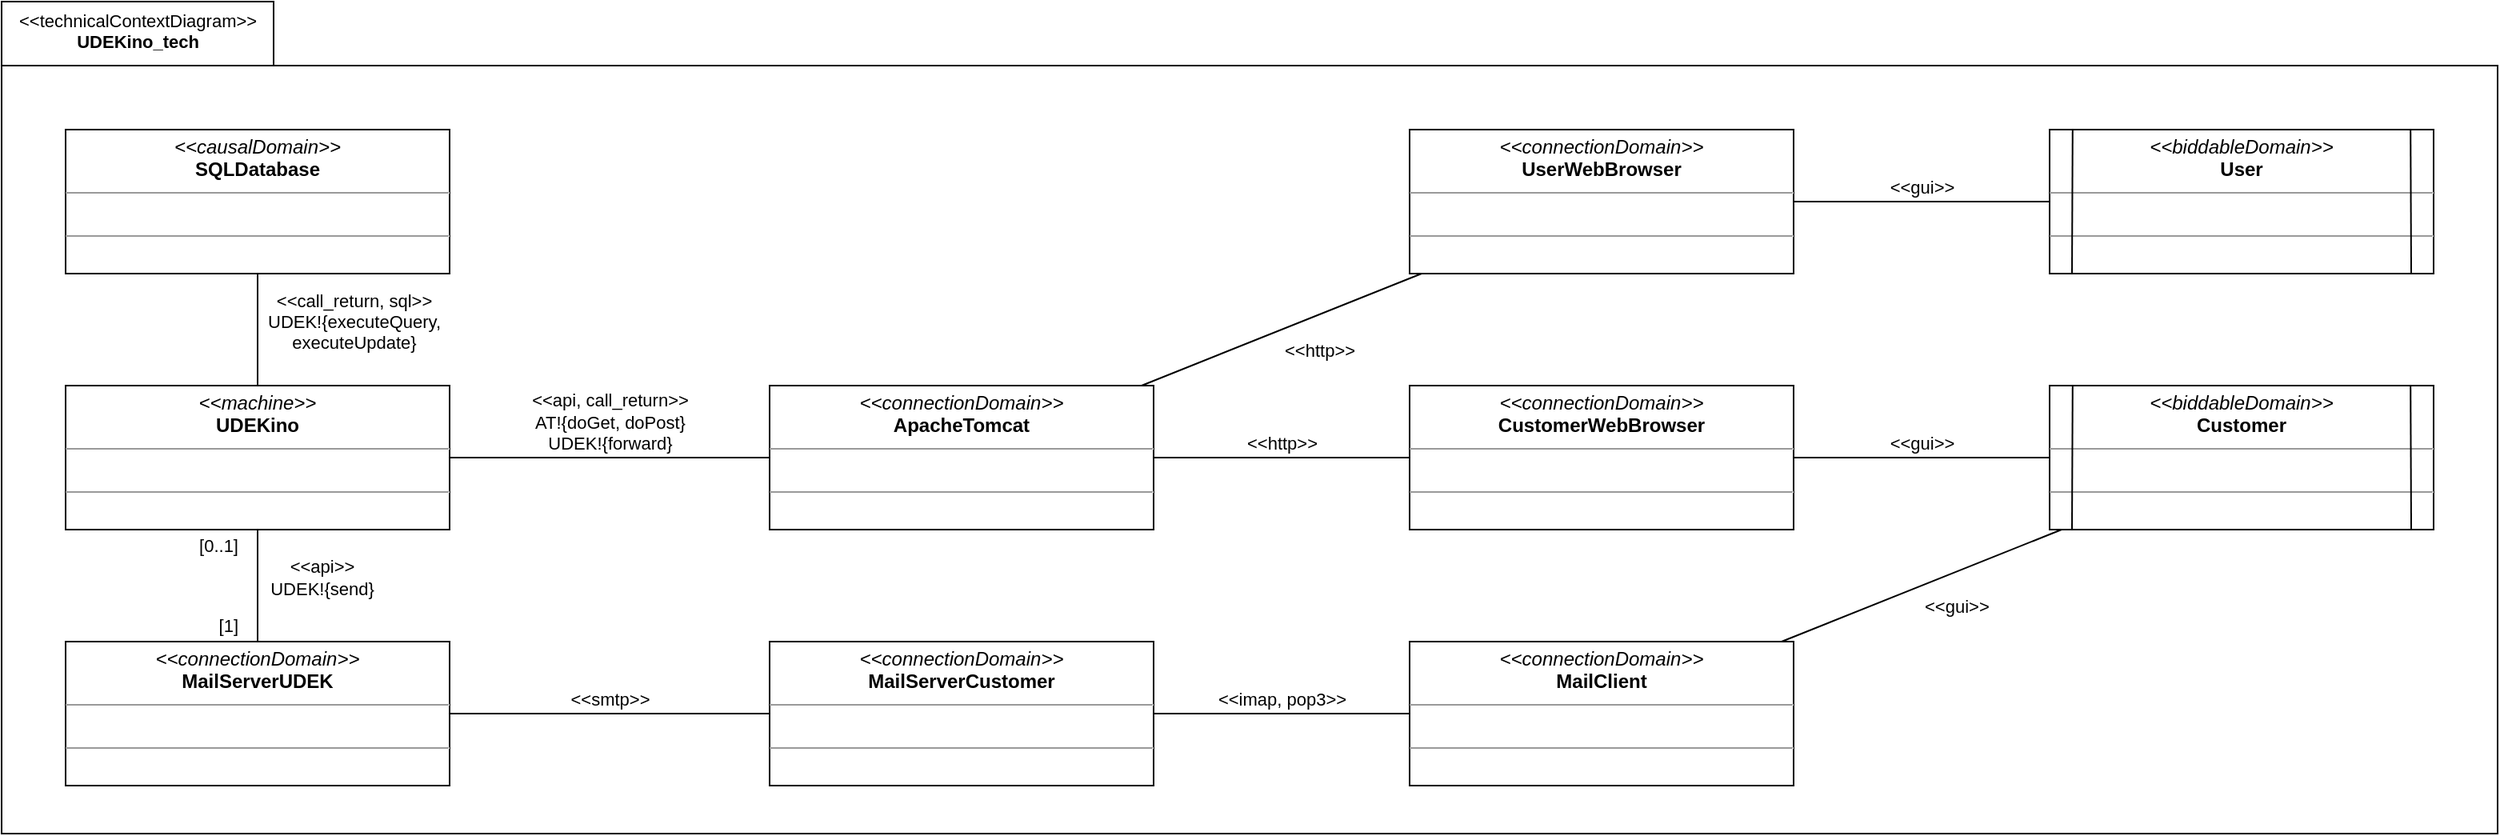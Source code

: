 <mxfile version="16.5.1" type="device" pages="2"><diagram id="DBS4iE2srmAZ8avB9Sq2" name="TCD"><mxGraphModel dx="2578" dy="1544" grid="1" gridSize="10" guides="1" tooltips="1" connect="1" arrows="1" fold="1" page="1" pageScale="1" pageWidth="3300" pageHeight="2339" math="0" shadow="0"><root><mxCell id="0"/><mxCell id="1" parent="0"/><mxCell id="zWOVlacIxOYdeSg12T7H-28" value="&lt;div&gt;&lt;span style=&quot;font-weight: 400&quot;&gt;&amp;lt;&amp;lt;technicalContextDiagram&amp;gt;&amp;gt;&lt;/span&gt;&lt;/div&gt;&lt;div style=&quot;text-align: center&quot;&gt;&lt;span&gt;UDEKino_tech&lt;/span&gt;&lt;/div&gt;" style="shape=folder;fontStyle=1;spacingTop=1;tabWidth=170;tabHeight=40;tabPosition=left;html=1;rounded=0;shadow=0;glass=0;comic=0;sketch=0;pointerEvents=1;gradientColor=none;labelPosition=center;verticalLabelPosition=middle;align=left;verticalAlign=top;spacing=0;spacingLeft=11;collapsible=1;container=0;recursiveResize=0;fillColor=default;fontFamily=Helvetica;fontSize=11;fontColor=default;" parent="1" vertex="1"><mxGeometry x="40" y="40" width="1560" height="520" as="geometry"><mxRectangle width="140" height="40" as="alternateBounds"/></mxGeometry></mxCell><mxCell id="mL9e9iJeVR9_mWMppuzm-7" value="" style="group" vertex="1" connectable="0" parent="1"><mxGeometry x="80" y="120" width="1480" height="410.0" as="geometry"/></mxCell><mxCell id="mL9e9iJeVR9_mWMppuzm-2" value="[1]" style="text;html=1;strokeColor=none;fillColor=none;align=right;verticalAlign=middle;whiteSpace=wrap;rounded=0;fontFamily=Helvetica;fontSize=11;fontColor=default;" vertex="1" parent="mL9e9iJeVR9_mWMppuzm-7"><mxGeometry x="90" y="300" width="20" height="20" as="geometry"/></mxCell><mxCell id="mL9e9iJeVR9_mWMppuzm-3" value="[0..1]" style="text;html=1;strokeColor=none;fillColor=none;align=right;verticalAlign=middle;whiteSpace=wrap;rounded=0;fontFamily=Helvetica;fontSize=11;fontColor=default;" vertex="1" parent="mL9e9iJeVR9_mWMppuzm-7"><mxGeometry x="80" y="250" width="30" height="20" as="geometry"/></mxCell><mxCell id="mzq3kdU429KM1sp6XFiz-2" value="&lt;p style=&quot;margin: 0px ; margin-top: 4px ; text-align: center&quot;&gt;&lt;i&gt;&amp;lt;&amp;lt;machine&amp;gt;&amp;gt;&lt;/i&gt;&lt;br&gt;&lt;b&gt;UDEKino&lt;/b&gt;&lt;/p&gt;&lt;hr size=&quot;1&quot;&gt;&lt;p style=&quot;margin: 0px ; margin-left: 4px&quot;&gt;&lt;br&gt;&lt;/p&gt;&lt;hr size=&quot;1&quot;&gt;&lt;p style=&quot;margin: 0px ; margin-left: 4px&quot;&gt;&lt;br&gt;&lt;/p&gt;" style="verticalAlign=top;align=left;overflow=fill;fontSize=12;fontFamily=Helvetica;html=1;rounded=0;shadow=0;glass=0;comic=0;sketch=0;pointerEvents=1;fontColor=default;gradientColor=none;container=0;" vertex="1" parent="mL9e9iJeVR9_mWMppuzm-7"><mxGeometry y="160.0" width="240" height="90" as="geometry"/></mxCell><mxCell id="mzq3kdU429KM1sp6XFiz-3" value="&lt;p style=&quot;margin: 0px ; margin-top: 4px ; text-align: center&quot;&gt;&lt;i&gt;&amp;lt;&amp;lt;causalDomain&amp;gt;&amp;gt;&lt;/i&gt;&lt;br&gt;&lt;b&gt;SQLDatabase&lt;/b&gt;&lt;/p&gt;&lt;hr size=&quot;1&quot;&gt;&lt;p style=&quot;margin: 0px ; margin-left: 4px&quot;&gt;&lt;br&gt;&lt;/p&gt;&lt;hr size=&quot;1&quot;&gt;&lt;p style=&quot;margin: 0px ; margin-left: 4px&quot;&gt;&lt;br&gt;&lt;/p&gt;" style="verticalAlign=top;align=left;overflow=fill;fontSize=12;fontFamily=Helvetica;html=1;rounded=0;shadow=0;glass=0;comic=0;sketch=0;pointerEvents=1;fontColor=default;gradientColor=none;container=0;" vertex="1" parent="mL9e9iJeVR9_mWMppuzm-7"><mxGeometry y="1.137e-13" width="240" height="90" as="geometry"/></mxCell><mxCell id="mzq3kdU429KM1sp6XFiz-19" value="&lt;span style=&quot;&quot;&gt;&amp;lt;&amp;lt;call_return, sql&amp;gt;&amp;gt;&lt;/span&gt;&lt;br style=&quot;&quot;&gt;&lt;span style=&quot;&quot;&gt;UDEK!{executeQuery,&lt;/span&gt;&lt;br style=&quot;&quot;&gt;&lt;span style=&quot;&quot;&gt;executeUpdate}&lt;/span&gt;" style="rounded=0;orthogonalLoop=1;jettySize=auto;html=1;endArrow=none;endFill=0;align=center;" edge="1" parent="mL9e9iJeVR9_mWMppuzm-7" source="mzq3kdU429KM1sp6XFiz-2" target="mzq3kdU429KM1sp6XFiz-3"><mxGeometry x="0.143" y="-60" relative="1" as="geometry"><mxPoint as="offset"/></mxGeometry></mxCell><mxCell id="mzq3kdU429KM1sp6XFiz-5" value="&lt;p style=&quot;margin: 0px ; margin-top: 4px ; text-align: center&quot;&gt;&lt;i&gt;&amp;lt;&amp;lt;connectionDomain&amp;gt;&amp;gt;&lt;/i&gt;&lt;br&gt;&lt;b&gt;ApacheTomcat&lt;/b&gt;&lt;/p&gt;&lt;hr size=&quot;1&quot;&gt;&lt;p style=&quot;margin: 0px ; margin-left: 4px&quot;&gt;&lt;br&gt;&lt;/p&gt;&lt;hr size=&quot;1&quot;&gt;&lt;p style=&quot;margin: 0px ; margin-left: 4px&quot;&gt;&lt;br&gt;&lt;/p&gt;" style="verticalAlign=top;align=left;overflow=fill;fontSize=12;fontFamily=Helvetica;html=1;rounded=0;shadow=0;glass=0;comic=0;sketch=0;pointerEvents=1;fontColor=default;gradientColor=none;container=0;" vertex="1" parent="mL9e9iJeVR9_mWMppuzm-7"><mxGeometry x="440" y="160.0" width="240" height="90" as="geometry"/></mxCell><mxCell id="mzq3kdU429KM1sp6XFiz-6" value="&amp;lt;&amp;lt;api, call_return&amp;gt;&amp;gt;&lt;br&gt;AT!{doGet, doPost}&lt;br&gt;UDEK!{forward}" style="edgeStyle=orthogonalEdgeStyle;rounded=0;orthogonalLoop=1;jettySize=auto;html=1;endArrow=none;endFill=0;labelBackgroundColor=none;verticalAlign=bottom;" edge="1" parent="mL9e9iJeVR9_mWMppuzm-7" source="mzq3kdU429KM1sp6XFiz-2" target="mzq3kdU429KM1sp6XFiz-5"><mxGeometry relative="1" as="geometry"/></mxCell><mxCell id="mzq3kdU429KM1sp6XFiz-7" value="&amp;lt;&amp;lt;http&amp;gt;&amp;gt;" style="rounded=0;orthogonalLoop=1;jettySize=auto;html=1;labelBackgroundColor=none;endArrow=none;endFill=0;verticalAlign=top;align=left;" edge="1" parent="mL9e9iJeVR9_mWMppuzm-7" source="mzq3kdU429KM1sp6XFiz-5" target="mzq3kdU429KM1sp6XFiz-9"><mxGeometry relative="1" as="geometry"><mxPoint x="760" y="120.0" as="sourcePoint"/></mxGeometry></mxCell><mxCell id="mzq3kdU429KM1sp6XFiz-8" value="&amp;lt;&amp;lt;http&amp;gt;&amp;gt;" style="rounded=0;orthogonalLoop=1;jettySize=auto;html=1;labelBackgroundColor=default;endArrow=none;endFill=0;verticalAlign=bottom;align=center;" edge="1" parent="mL9e9iJeVR9_mWMppuzm-7" source="mzq3kdU429KM1sp6XFiz-5" target="mzq3kdU429KM1sp6XFiz-10"><mxGeometry relative="1" as="geometry"><mxPoint x="760" y="165.0" as="sourcePoint"/></mxGeometry></mxCell><mxCell id="mzq3kdU429KM1sp6XFiz-9" value="&lt;p style=&quot;margin: 0px ; margin-top: 4px ; text-align: center&quot;&gt;&lt;i&gt;&amp;lt;&amp;lt;connectionDomain&amp;gt;&amp;gt;&lt;/i&gt;&lt;br&gt;&lt;b&gt;UserWebBrowser&lt;/b&gt;&lt;/p&gt;&lt;hr size=&quot;1&quot;&gt;&lt;p style=&quot;margin: 0px ; margin-left: 4px&quot;&gt;&lt;br&gt;&lt;/p&gt;&lt;hr size=&quot;1&quot;&gt;&lt;p style=&quot;margin: 0px ; margin-left: 4px&quot;&gt;&lt;br&gt;&lt;/p&gt;" style="verticalAlign=top;align=left;overflow=fill;fontSize=12;fontFamily=Helvetica;html=1;rounded=0;shadow=0;glass=0;comic=0;sketch=0;pointerEvents=1;fontColor=default;gradientColor=none;container=0;" vertex="1" parent="mL9e9iJeVR9_mWMppuzm-7"><mxGeometry x="840" y="1.137e-13" width="240" height="90" as="geometry"/></mxCell><mxCell id="mzq3kdU429KM1sp6XFiz-10" value="&lt;p style=&quot;margin: 0px ; margin-top: 4px ; text-align: center&quot;&gt;&lt;i&gt;&amp;lt;&amp;lt;connectionDomain&amp;gt;&amp;gt;&lt;/i&gt;&lt;br&gt;&lt;b&gt;CustomerWebBrowser&lt;/b&gt;&lt;/p&gt;&lt;hr size=&quot;1&quot;&gt;&lt;p style=&quot;margin: 0px ; margin-left: 4px&quot;&gt;&lt;br&gt;&lt;/p&gt;&lt;hr size=&quot;1&quot;&gt;&lt;p style=&quot;margin: 0px ; margin-left: 4px&quot;&gt;&lt;br&gt;&lt;/p&gt;" style="verticalAlign=top;align=left;overflow=fill;fontSize=12;fontFamily=Helvetica;html=1;rounded=0;shadow=0;glass=0;comic=0;sketch=0;pointerEvents=1;fontColor=default;gradientColor=none;container=0;" vertex="1" parent="mL9e9iJeVR9_mWMppuzm-7"><mxGeometry x="840" y="160.0" width="240" height="90" as="geometry"/></mxCell><mxCell id="mzq3kdU429KM1sp6XFiz-11" value="&amp;lt;&amp;lt;gui&amp;gt;&amp;gt;" style="rounded=0;orthogonalLoop=1;jettySize=auto;html=1;labelBackgroundColor=default;endArrow=none;endFill=0;verticalAlign=bottom;" edge="1" parent="mL9e9iJeVR9_mWMppuzm-7" source="mzq3kdU429KM1sp6XFiz-9" target="mzq3kdU429KM1sp6XFiz-13"><mxGeometry relative="1" as="geometry"/></mxCell><mxCell id="mzq3kdU429KM1sp6XFiz-12" value="&amp;lt;&amp;lt;gui&amp;gt;&amp;gt;" style="rounded=0;orthogonalLoop=1;jettySize=auto;html=1;labelBackgroundColor=default;endArrow=none;endFill=0;verticalAlign=bottom;" edge="1" parent="mL9e9iJeVR9_mWMppuzm-7" source="mzq3kdU429KM1sp6XFiz-10" target="mzq3kdU429KM1sp6XFiz-16"><mxGeometry relative="1" as="geometry"/></mxCell><mxCell id="mzq3kdU429KM1sp6XFiz-13" value="&lt;p style=&quot;margin: 0px ; margin-top: 4px ; text-align: center&quot;&gt;&lt;i&gt;&amp;lt;&amp;lt;biddableDomain&amp;gt;&amp;gt;&lt;/i&gt;&lt;br&gt;&lt;b&gt;User&lt;/b&gt;&lt;/p&gt;&lt;hr size=&quot;1&quot;&gt;&lt;p style=&quot;margin: 0px ; margin-left: 4px&quot;&gt;&lt;br&gt;&lt;/p&gt;&lt;hr size=&quot;1&quot;&gt;&lt;p style=&quot;margin: 0px ; margin-left: 4px&quot;&gt;&lt;br&gt;&lt;/p&gt;" style="verticalAlign=top;align=left;overflow=fill;fontSize=12;fontFamily=Helvetica;html=1;rounded=0;shadow=0;glass=0;comic=0;sketch=0;pointerEvents=1;fontColor=default;gradientColor=none;container=0;points=[[0,0,0,0,0],[0,0.24,0,0,0],[0,0.5,0,0,0],[0,0.76,0,0,0],[0,1,0,0,0],[0.06,0,0,0,0],[0.06,1,0,0,0],[0.13,0,0,0,0],[0.13,1,0,0,0],[0.25,0,0,0,0],[0.25,1,0,0,0],[0.5,0,0,0,0],[0.5,1,0,0,0],[0.75,0,0,0,0],[0.75,1,0,0,0],[0.88,0,0,0,0],[0.88,1,0,0,0],[0.94,0,0,0,0],[0.94,1,0,0,0],[1,0,0,0,0],[1,0.26,0,0,0],[1,0.5,0,0,0],[1,0.76,0,0,0],[1,1,0,0,0]];strokeWidth=1;" vertex="1" parent="mL9e9iJeVR9_mWMppuzm-7"><mxGeometry x="1240" width="240" height="90" as="geometry"/></mxCell><mxCell id="mzq3kdU429KM1sp6XFiz-14" style="rounded=0;orthogonalLoop=1;jettySize=auto;html=1;exitX=0.06;exitY=0;exitDx=0;exitDy=0;exitPerimeter=0;endArrow=none;endFill=0;strokeWidth=1;labelBackgroundColor=default;" edge="1" parent="mL9e9iJeVR9_mWMppuzm-7" source="mzq3kdU429KM1sp6XFiz-13"><mxGeometry relative="1" as="geometry"><mxPoint x="1254" y="90" as="targetPoint"/></mxGeometry></mxCell><mxCell id="mzq3kdU429KM1sp6XFiz-15" style="edgeStyle=none;shape=connector;rounded=0;orthogonalLoop=1;jettySize=auto;html=1;exitX=0.94;exitY=0;exitDx=0;exitDy=0;exitPerimeter=0;labelBackgroundColor=default;fontFamily=Helvetica;fontSize=11;fontColor=default;endArrow=none;endFill=0;strokeColor=default;strokeWidth=1;" edge="1" parent="mL9e9iJeVR9_mWMppuzm-7" source="mzq3kdU429KM1sp6XFiz-13"><mxGeometry relative="1" as="geometry"><mxPoint x="1466" y="90" as="targetPoint"/></mxGeometry></mxCell><mxCell id="mzq3kdU429KM1sp6XFiz-16" value="&lt;p style=&quot;margin: 0px ; margin-top: 4px ; text-align: center&quot;&gt;&lt;i&gt;&amp;lt;&amp;lt;biddableDomain&amp;gt;&amp;gt;&lt;/i&gt;&lt;br&gt;&lt;b&gt;Customer&lt;/b&gt;&lt;/p&gt;&lt;hr size=&quot;1&quot;&gt;&lt;p style=&quot;margin: 0px ; margin-left: 4px&quot;&gt;&lt;br&gt;&lt;/p&gt;&lt;hr size=&quot;1&quot;&gt;&lt;p style=&quot;margin: 0px ; margin-left: 4px&quot;&gt;&lt;br&gt;&lt;/p&gt;" style="verticalAlign=top;align=left;overflow=fill;fontSize=12;fontFamily=Helvetica;html=1;rounded=0;shadow=0;glass=0;comic=0;sketch=0;pointerEvents=1;fontColor=default;gradientColor=none;container=0;points=[[0,0,0,0,0],[0,0.24,0,0,0],[0,0.5,0,0,0],[0,0.76,0,0,0],[0,1,0,0,0],[0.06,0,0,0,0],[0.06,1,0,0,0],[0.13,0,0,0,0],[0.13,1,0,0,0],[0.25,0,0,0,0],[0.25,1,0,0,0],[0.5,0,0,0,0],[0.5,1,0,0,0],[0.75,0,0,0,0],[0.75,1,0,0,0],[0.88,0,0,0,0],[0.88,1,0,0,0],[0.94,0,0,0,0],[0.94,1,0,0,0],[1,0,0,0,0],[1,0.26,0,0,0],[1,0.5,0,0,0],[1,0.76,0,0,0],[1,1,0,0,0]];strokeWidth=1;" vertex="1" parent="mL9e9iJeVR9_mWMppuzm-7"><mxGeometry x="1240" y="160" width="240" height="90" as="geometry"/></mxCell><mxCell id="mzq3kdU429KM1sp6XFiz-17" style="rounded=0;orthogonalLoop=1;jettySize=auto;html=1;exitX=0.06;exitY=0;exitDx=0;exitDy=0;exitPerimeter=0;endArrow=none;endFill=0;strokeWidth=1;labelBackgroundColor=default;" edge="1" parent="mL9e9iJeVR9_mWMppuzm-7" source="mzq3kdU429KM1sp6XFiz-16"><mxGeometry relative="1" as="geometry"><mxPoint x="1254" y="250" as="targetPoint"/></mxGeometry></mxCell><mxCell id="mzq3kdU429KM1sp6XFiz-18" style="edgeStyle=none;shape=connector;rounded=0;orthogonalLoop=1;jettySize=auto;html=1;exitX=0.94;exitY=0;exitDx=0;exitDy=0;exitPerimeter=0;labelBackgroundColor=default;fontFamily=Helvetica;fontSize=11;fontColor=default;endArrow=none;endFill=0;strokeColor=default;strokeWidth=1;" edge="1" parent="mL9e9iJeVR9_mWMppuzm-7" source="mzq3kdU429KM1sp6XFiz-16"><mxGeometry relative="1" as="geometry"><mxPoint x="1466" y="250" as="targetPoint"/></mxGeometry></mxCell><mxCell id="mzq3kdU429KM1sp6XFiz-21" value="&amp;lt;&amp;lt;api&amp;gt;&amp;gt;&lt;br&gt;UDEK!{send}" style="edgeStyle=none;rounded=0;orthogonalLoop=1;jettySize=auto;html=1;endArrow=none;endFill=0;" edge="1" parent="mL9e9iJeVR9_mWMppuzm-7" source="mzq3kdU429KM1sp6XFiz-20" target="mzq3kdU429KM1sp6XFiz-2"><mxGeometry x="0.143" y="-40" relative="1" as="geometry"><mxPoint as="offset"/></mxGeometry></mxCell><mxCell id="mzq3kdU429KM1sp6XFiz-20" value="&lt;p style=&quot;margin: 0px ; margin-top: 4px ; text-align: center&quot;&gt;&lt;i&gt;&amp;lt;&amp;lt;connectionDomain&amp;gt;&amp;gt;&lt;/i&gt;&lt;br&gt;&lt;b&gt;MailServerUDEK&lt;/b&gt;&lt;/p&gt;&lt;hr size=&quot;1&quot;&gt;&lt;p style=&quot;margin: 0px ; margin-left: 4px&quot;&gt;&lt;br&gt;&lt;/p&gt;&lt;hr size=&quot;1&quot;&gt;&lt;p style=&quot;margin: 0px ; margin-left: 4px&quot;&gt;&lt;br&gt;&lt;/p&gt;" style="verticalAlign=top;align=left;overflow=fill;fontSize=12;fontFamily=Helvetica;html=1;rounded=0;shadow=0;glass=0;comic=0;sketch=0;pointerEvents=1;fontColor=default;gradientColor=none;container=0;" vertex="1" parent="mL9e9iJeVR9_mWMppuzm-7"><mxGeometry y="320.0" width="240" height="90" as="geometry"/></mxCell><mxCell id="mzq3kdU429KM1sp6XFiz-22" value="&lt;p style=&quot;margin: 0px ; margin-top: 4px ; text-align: center&quot;&gt;&lt;i&gt;&amp;lt;&amp;lt;connectionDomain&amp;gt;&amp;gt;&lt;/i&gt;&lt;br&gt;&lt;b&gt;MailServerCustomer&lt;/b&gt;&lt;/p&gt;&lt;hr size=&quot;1&quot;&gt;&lt;p style=&quot;margin: 0px ; margin-left: 4px&quot;&gt;&lt;br&gt;&lt;/p&gt;&lt;hr size=&quot;1&quot;&gt;&lt;p style=&quot;margin: 0px ; margin-left: 4px&quot;&gt;&lt;br&gt;&lt;/p&gt;" style="verticalAlign=top;align=left;overflow=fill;fontSize=12;fontFamily=Helvetica;html=1;rounded=0;shadow=0;glass=0;comic=0;sketch=0;pointerEvents=1;fontColor=default;gradientColor=none;container=0;" vertex="1" parent="mL9e9iJeVR9_mWMppuzm-7"><mxGeometry x="440" y="320.0" width="240" height="90" as="geometry"/></mxCell><mxCell id="mzq3kdU429KM1sp6XFiz-26" value="&amp;lt;&amp;lt;smtp&amp;gt;&amp;gt;" style="edgeStyle=none;rounded=0;orthogonalLoop=1;jettySize=auto;html=1;endArrow=none;endFill=0;verticalAlign=bottom;" edge="1" parent="mL9e9iJeVR9_mWMppuzm-7" source="mzq3kdU429KM1sp6XFiz-20" target="mzq3kdU429KM1sp6XFiz-22"><mxGeometry relative="1" as="geometry"/></mxCell><mxCell id="mzq3kdU429KM1sp6XFiz-24" value="&amp;lt;&amp;lt;gui&amp;gt;&amp;gt;" style="edgeStyle=none;rounded=0;orthogonalLoop=1;jettySize=auto;html=1;endArrow=none;endFill=0;align=left;verticalAlign=top;" edge="1" parent="mL9e9iJeVR9_mWMppuzm-7" source="mzq3kdU429KM1sp6XFiz-27" target="mzq3kdU429KM1sp6XFiz-16"><mxGeometry relative="1" as="geometry"><mxPoint x="1072.5" y="320" as="sourcePoint"/></mxGeometry></mxCell><mxCell id="mzq3kdU429KM1sp6XFiz-27" value="&lt;p style=&quot;margin: 0px ; margin-top: 4px ; text-align: center&quot;&gt;&lt;i&gt;&amp;lt;&amp;lt;connectionDomain&amp;gt;&amp;gt;&lt;/i&gt;&lt;br&gt;&lt;b&gt;MailClient&lt;/b&gt;&lt;/p&gt;&lt;hr size=&quot;1&quot;&gt;&lt;p style=&quot;margin: 0px ; margin-left: 4px&quot;&gt;&lt;br&gt;&lt;/p&gt;&lt;hr size=&quot;1&quot;&gt;&lt;p style=&quot;margin: 0px ; margin-left: 4px&quot;&gt;&lt;br&gt;&lt;/p&gt;" style="verticalAlign=top;align=left;overflow=fill;fontSize=12;fontFamily=Helvetica;html=1;rounded=0;shadow=0;glass=0;comic=0;sketch=0;pointerEvents=1;fontColor=default;gradientColor=none;container=0;" vertex="1" parent="mL9e9iJeVR9_mWMppuzm-7"><mxGeometry x="840" y="320.0" width="240" height="90" as="geometry"/></mxCell><mxCell id="mzq3kdU429KM1sp6XFiz-25" value="&amp;lt;&amp;lt;imap, pop3&amp;gt;&amp;gt;" style="edgeStyle=none;rounded=0;orthogonalLoop=1;jettySize=auto;html=1;endArrow=none;endFill=0;verticalAlign=bottom;" edge="1" parent="mL9e9iJeVR9_mWMppuzm-7" source="mzq3kdU429KM1sp6XFiz-22" target="mzq3kdU429KM1sp6XFiz-27"><mxGeometry relative="1" as="geometry"><mxPoint x="840" y="365.0" as="targetPoint"/></mxGeometry></mxCell></root></mxGraphModel></diagram><diagram id="eN3rkCqPA-dGKP7uvhMf" name="Mapping"><mxGraphModel dx="1650" dy="988" grid="1" gridSize="10" guides="1" tooltips="1" connect="1" arrows="1" fold="1" page="1" pageScale="1" pageWidth="3300" pageHeight="2339" math="0" shadow="0"><root><mxCell id="j-lV50ldGtD4G1JJ2E3X-0"/><mxCell id="j-lV50ldGtD4G1JJ2E3X-1" parent="j-lV50ldGtD4G1JJ2E3X-0"/><mxCell id="_PAml7vpQPIuLpHFozwe-36" value="&lt;p style=&quot;margin: 0px ; margin-top: 4px ; text-align: center&quot;&gt;&lt;i&gt;&amp;lt;&amp;lt;interface&amp;gt;&amp;gt;&lt;/i&gt;&lt;br&gt;&lt;b&gt;UDEK!{forward}&lt;/b&gt;&lt;/p&gt;&lt;hr size=&quot;1&quot;&gt;&lt;p style=&quot;margin: 0px ; margin-left: 4px&quot;&gt;&lt;br&gt;&lt;/p&gt;&lt;hr size=&quot;1&quot;&gt;&lt;p style=&quot;margin: 0px ; margin-left: 4px&quot;&gt;&lt;br&gt;&lt;/p&gt;" style="verticalAlign=top;align=left;overflow=fill;fontSize=12;fontFamily=Helvetica;html=1;rounded=0;shadow=0;glass=0;comic=0;sketch=0;pointerEvents=1;fontColor=default;gradientColor=none;container=0;whiteSpace=wrap;" parent="j-lV50ldGtD4G1JJ2E3X-1" vertex="1"><mxGeometry x="1240" y="360" width="240" height="90" as="geometry"/></mxCell><mxCell id="_PAml7vpQPIuLpHFozwe-37" value="&lt;p style=&quot;margin: 0px ; margin-top: 4px ; text-align: center&quot;&gt;&lt;i&gt;&amp;lt;&amp;lt;interface&amp;gt;&amp;gt;&lt;/i&gt;&lt;br&gt;&lt;b&gt;UDEK_NSUB!{nsuShowings}&lt;/b&gt;&lt;/p&gt;&lt;hr size=&quot;1&quot;&gt;&lt;p style=&quot;margin: 0px ; margin-left: 4px&quot;&gt;&lt;br&gt;&lt;/p&gt;&lt;hr size=&quot;1&quot;&gt;&lt;p style=&quot;margin: 0px ; margin-left: 4px&quot;&gt;&lt;br&gt;&lt;/p&gt;" style="verticalAlign=top;align=left;overflow=fill;fontSize=12;fontFamily=Helvetica;html=1;rounded=0;shadow=0;glass=0;comic=0;sketch=0;pointerEvents=1;fontColor=default;gradientColor=none;container=0;points=[[0,0,0,0,0],[0,0.24,0,0,0],[0,0.5,0,0,0],[0,0.76,0,0,0],[0,1,0,0,0],[0.06,0,0,0,0],[0.06,1,0,0,0],[0.13,0,0,0,0],[0.13,1,0,0,0],[0.25,0,0,0,0],[0.25,1,0,0,0],[0.5,0,0,0,0],[0.5,1,0,0,0],[0.75,0,0,0,0],[0.75,1,0,0,0],[0.88,0,0,0,0],[0.88,1,0,0,0],[0.94,0,0,0,0],[0.94,1,0,0,0],[1,0,0,0,0],[1,0.26,0,0,0],[1,0.5,0,0,0],[1,0.76,0,0,0],[1,1,0,0,0]];strokeWidth=1;" parent="j-lV50ldGtD4G1JJ2E3X-1" vertex="1"><mxGeometry x="1600" y="520" width="240" height="90" as="geometry"/></mxCell><mxCell id="_PAml7vpQPIuLpHFozwe-38" value="&amp;lt;&amp;lt;concretizes&amp;gt;&amp;gt;" style="edgeStyle=none;shape=connector;rounded=0;orthogonalLoop=1;jettySize=auto;html=1;dashed=1;labelBackgroundColor=none;fontFamily=Helvetica;fontSize=11;fontColor=default;endArrow=openThin;endFill=0;startSize=12;endSize=12;strokeColor=default;verticalAlign=bottom;align=left;" parent="j-lV50ldGtD4G1JJ2E3X-1" source="_PAml7vpQPIuLpHFozwe-36" target="_PAml7vpQPIuLpHFozwe-37" edge="1"><mxGeometry relative="1" as="geometry"/></mxCell><mxCell id="_PAml7vpQPIuLpHFozwe-39" value="&lt;p style=&quot;margin: 0px ; margin-top: 4px ; text-align: center&quot;&gt;&lt;i&gt;&amp;lt;&amp;lt;interface&amp;gt;&amp;gt;&lt;/i&gt;&lt;br&gt;&lt;b&gt;UDEK_RC!{registrationFailed, registrationSuccess}&lt;/b&gt;&lt;/p&gt;&lt;hr size=&quot;1&quot;&gt;&lt;p style=&quot;margin: 0px ; margin-left: 4px&quot;&gt;&lt;br&gt;&lt;/p&gt;&lt;hr size=&quot;1&quot;&gt;&lt;p style=&quot;margin: 0px ; margin-left: 4px&quot;&gt;&lt;br&gt;&lt;/p&gt;" style="verticalAlign=top;align=left;overflow=fill;fontSize=12;fontFamily=Helvetica;html=1;rounded=0;shadow=0;glass=0;comic=0;sketch=0;pointerEvents=1;fontColor=default;gradientColor=none;container=0;whiteSpace=wrap;" parent="j-lV50ldGtD4G1JJ2E3X-1" vertex="1"><mxGeometry x="1600" y="360" width="240" height="90" as="geometry"/></mxCell><mxCell id="_PAml7vpQPIuLpHFozwe-40" value="&amp;lt;&amp;lt;concretizes&amp;gt;&amp;gt;" style="edgeStyle=none;shape=connector;rounded=0;orthogonalLoop=1;jettySize=auto;html=1;dashed=1;labelBackgroundColor=none;fontFamily=Helvetica;fontSize=11;fontColor=default;endArrow=openThin;endFill=0;startSize=12;endSize=12;strokeColor=default;verticalAlign=bottom;" parent="j-lV50ldGtD4G1JJ2E3X-1" source="_PAml7vpQPIuLpHFozwe-36" target="_PAml7vpQPIuLpHFozwe-39" edge="1"><mxGeometry relative="1" as="geometry"/></mxCell><mxCell id="_PAml7vpQPIuLpHFozwe-41" value="&lt;p style=&quot;margin: 0px ; margin-top: 4px ; text-align: center&quot;&gt;&lt;i&gt;&amp;lt;&amp;lt;interface&amp;gt;&amp;gt;&lt;/i&gt;&lt;br&gt;&lt;b&gt;UDEK_BT!{bookingFailed,&lt;/b&gt;&lt;/p&gt;&lt;p style=&quot;margin: 0px ; margin-top: 4px ; text-align: center&quot;&gt;&lt;b&gt;bookingSuccess}&lt;/b&gt;&lt;/p&gt;&lt;hr size=&quot;1&quot;&gt;&lt;p style=&quot;margin: 0px ; margin-left: 4px&quot;&gt;&lt;br&gt;&lt;/p&gt;&lt;hr size=&quot;1&quot;&gt;&lt;p style=&quot;margin: 0px ; margin-left: 4px&quot;&gt;&lt;br&gt;&lt;/p&gt;" style="verticalAlign=top;align=left;overflow=fill;fontSize=12;fontFamily=Helvetica;html=1;rounded=0;shadow=0;glass=0;comic=0;sketch=0;pointerEvents=1;fontColor=default;gradientColor=none;container=0;" parent="j-lV50ldGtD4G1JJ2E3X-1" vertex="1"><mxGeometry x="1240" y="520" width="240" height="90" as="geometry"/></mxCell><mxCell id="_PAml7vpQPIuLpHFozwe-42" value="&amp;lt;&amp;lt;concretizes&amp;gt;&amp;gt;" style="edgeStyle=none;shape=connector;rounded=0;orthogonalLoop=1;jettySize=auto;html=1;dashed=1;labelBackgroundColor=none;fontFamily=Helvetica;fontSize=11;fontColor=default;endArrow=openThin;endFill=0;startSize=12;endSize=12;strokeColor=default;align=left;" parent="j-lV50ldGtD4G1JJ2E3X-1" source="_PAml7vpQPIuLpHFozwe-36" target="_PAml7vpQPIuLpHFozwe-41" edge="1"><mxGeometry relative="1" as="geometry"/></mxCell><mxCell id="_PAml7vpQPIuLpHFozwe-28" value="&lt;p style=&quot;margin: 0px ; margin-top: 4px ; text-align: center&quot;&gt;&lt;i&gt;&amp;lt;&amp;lt;interface&amp;gt;&amp;gt;&lt;/i&gt;&lt;br&gt;&lt;b&gt;AT!{doGet, doPost}&lt;/b&gt;&lt;/p&gt;&lt;hr size=&quot;1&quot;&gt;&lt;p style=&quot;margin: 0px ; margin-left: 4px&quot;&gt;&lt;br&gt;&lt;/p&gt;&lt;hr size=&quot;1&quot;&gt;&lt;p style=&quot;margin: 0px ; margin-left: 4px&quot;&gt;&lt;br&gt;&lt;/p&gt;" style="verticalAlign=top;align=left;overflow=fill;fontSize=12;fontFamily=Helvetica;html=1;rounded=0;shadow=0;glass=0;comic=0;sketch=0;pointerEvents=1;fontColor=default;gradientColor=none;container=0;whiteSpace=wrap;" parent="j-lV50ldGtD4G1JJ2E3X-1" vertex="1"><mxGeometry x="1240" y="40" width="240" height="90" as="geometry"/></mxCell><mxCell id="_PAml7vpQPIuLpHFozwe-29" value="&lt;p style=&quot;margin: 0px ; margin-top: 4px ; text-align: center&quot;&gt;&lt;i&gt;&amp;lt;&amp;lt;interface&amp;gt;&amp;gt;&lt;/i&gt;&lt;br&gt;&lt;b&gt;WPRC!{forwardSubmitRegistration}&lt;/b&gt;&lt;/p&gt;&lt;hr size=&quot;1&quot;&gt;&lt;p style=&quot;margin: 0px ; margin-left: 4px&quot;&gt;&lt;br&gt;&lt;/p&gt;&lt;hr size=&quot;1&quot;&gt;&lt;p style=&quot;margin: 0px ; margin-left: 4px&quot;&gt;&lt;br&gt;&lt;/p&gt;" style="verticalAlign=top;align=left;overflow=fill;fontSize=12;fontFamily=Helvetica;html=1;rounded=0;shadow=0;glass=0;comic=0;sketch=0;pointerEvents=1;fontColor=default;gradientColor=none;container=0;whiteSpace=wrap;" parent="j-lV50ldGtD4G1JJ2E3X-1" vertex="1"><mxGeometry x="1600" y="40" width="240" height="90" as="geometry"/></mxCell><mxCell id="_PAml7vpQPIuLpHFozwe-30" value="&amp;lt;&amp;lt;concretizes&amp;gt;&amp;gt;" style="edgeStyle=none;shape=connector;rounded=0;orthogonalLoop=1;jettySize=auto;html=1;dashed=1;labelBackgroundColor=none;fontFamily=Helvetica;fontSize=11;fontColor=default;endArrow=openThin;endFill=0;startSize=12;endSize=12;strokeColor=default;verticalAlign=bottom;" parent="j-lV50ldGtD4G1JJ2E3X-1" source="_PAml7vpQPIuLpHFozwe-28" target="_PAml7vpQPIuLpHFozwe-29" edge="1"><mxGeometry relative="1" as="geometry"/></mxCell><mxCell id="_PAml7vpQPIuLpHFozwe-31" value="&lt;p style=&quot;margin: 0px ; margin-top: 4px ; text-align: center&quot;&gt;&lt;i&gt;&amp;lt;&amp;lt;interface&amp;gt;&amp;gt;&lt;/i&gt;&lt;br&gt;&lt;b&gt;WPBT!{forwardSubmitBooking}&lt;/b&gt;&lt;/p&gt;&lt;hr size=&quot;1&quot;&gt;&lt;p style=&quot;margin: 0px ; margin-left: 4px&quot;&gt;&lt;br&gt;&lt;/p&gt;&lt;hr size=&quot;1&quot;&gt;&lt;p style=&quot;margin: 0px ; margin-left: 4px&quot;&gt;&lt;br&gt;&lt;/p&gt;" style="verticalAlign=top;align=left;overflow=fill;fontSize=12;fontFamily=Helvetica;html=1;rounded=0;shadow=0;glass=0;comic=0;sketch=0;pointerEvents=1;fontColor=default;gradientColor=none;container=0;whiteSpace=wrap;" parent="j-lV50ldGtD4G1JJ2E3X-1" vertex="1"><mxGeometry x="1240" y="200" width="240" height="90" as="geometry"/></mxCell><mxCell id="_PAml7vpQPIuLpHFozwe-32" value="&amp;lt;&amp;lt;concretizes&amp;gt;&amp;gt;" style="edgeStyle=none;shape=connector;rounded=0;orthogonalLoop=1;jettySize=auto;html=1;dashed=1;labelBackgroundColor=none;fontFamily=Helvetica;fontSize=11;fontColor=default;endArrow=openThin;endFill=0;startSize=12;endSize=12;strokeColor=default;align=left;" parent="j-lV50ldGtD4G1JJ2E3X-1" source="_PAml7vpQPIuLpHFozwe-28" target="_PAml7vpQPIuLpHFozwe-31" edge="1"><mxGeometry relative="1" as="geometry"/></mxCell><mxCell id="_PAml7vpQPIuLpHFozwe-33" value="&lt;p style=&quot;margin: 0px ; margin-top: 4px ; text-align: center&quot;&gt;&lt;i&gt;&amp;lt;&amp;lt;interface&amp;gt;&amp;gt;&lt;/i&gt;&lt;br&gt;&lt;b&gt;WPNSUB!{forwardNSUBrowse}&lt;/b&gt;&lt;/p&gt;&lt;hr size=&quot;1&quot;&gt;&lt;p style=&quot;margin: 0px ; margin-left: 4px&quot;&gt;&lt;br&gt;&lt;/p&gt;&lt;hr size=&quot;1&quot;&gt;&lt;p style=&quot;margin: 0px ; margin-left: 4px&quot;&gt;&lt;br&gt;&lt;/p&gt;" style="verticalAlign=top;align=left;overflow=fill;fontSize=12;fontFamily=Helvetica;html=1;rounded=0;shadow=0;glass=0;comic=0;sketch=0;pointerEvents=1;fontColor=default;gradientColor=none;container=0;points=[[0,0,0,0,0],[0,0.24,0,0,0],[0,0.5,0,0,0],[0,0.76,0,0,0],[0,1,0,0,0],[0.06,0,0,0,0],[0.06,1,0,0,0],[0.13,0,0,0,0],[0.13,1,0,0,0],[0.25,0,0,0,0],[0.25,1,0,0,0],[0.5,0,0,0,0],[0.5,1,0,0,0],[0.75,0,0,0,0],[0.75,1,0,0,0],[0.88,0,0,0,0],[0.88,1,0,0,0],[0.94,0,0,0,0],[0.94,1,0,0,0],[1,0,0,0,0],[1,0.26,0,0,0],[1,0.5,0,0,0],[1,0.76,0,0,0],[1,1,0,0,0]];strokeWidth=1;" parent="j-lV50ldGtD4G1JJ2E3X-1" vertex="1"><mxGeometry x="1600" y="200" width="240" height="90" as="geometry"/></mxCell><mxCell id="_PAml7vpQPIuLpHFozwe-34" value="&amp;lt;&amp;lt;concretizes&amp;gt;&amp;gt;" style="edgeStyle=none;shape=connector;rounded=0;orthogonalLoop=1;jettySize=auto;html=1;dashed=1;labelBackgroundColor=none;fontFamily=Helvetica;fontSize=11;fontColor=default;endArrow=openThin;endFill=0;startSize=12;endSize=12;strokeColor=default;align=left;verticalAlign=bottom;" parent="j-lV50ldGtD4G1JJ2E3X-1" source="_PAml7vpQPIuLpHFozwe-28" target="_PAml7vpQPIuLpHFozwe-33" edge="1"><mxGeometry relative="1" as="geometry"/></mxCell><mxCell id="_PAml7vpQPIuLpHFozwe-44" style="edgeStyle=none;shape=connector;rounded=0;orthogonalLoop=1;jettySize=auto;html=1;dashed=1;labelBackgroundColor=none;fontFamily=Helvetica;fontSize=11;fontColor=default;endArrow=openThin;endFill=0;startSize=12;endSize=12;strokeColor=default;" parent="j-lV50ldGtD4G1JJ2E3X-1" source="_PAml7vpQPIuLpHFozwe-45" edge="1"><mxGeometry relative="1" as="geometry"><mxPoint x="1630.0" y="870" as="targetPoint"/></mxGeometry></mxCell><mxCell id="_PAml7vpQPIuLpHFozwe-45" value="&lt;p style=&quot;margin: 0px ; margin-top: 4px ; text-align: center&quot;&gt;&lt;i&gt;&amp;lt;&amp;lt;interface&amp;gt;&amp;gt;&lt;/i&gt;&lt;br&gt;&lt;b&gt;UDEK!{executeQuery, executeUpdate}&lt;/b&gt;&lt;/p&gt;&lt;hr size=&quot;1&quot;&gt;&lt;p style=&quot;margin: 0px ; margin-left: 4px&quot;&gt;&lt;br&gt;&lt;/p&gt;&lt;hr size=&quot;1&quot;&gt;&lt;p style=&quot;margin: 0px ; margin-left: 4px&quot;&gt;&lt;br&gt;&lt;/p&gt;" style="verticalAlign=top;align=left;overflow=fill;fontSize=12;fontFamily=Helvetica;html=1;rounded=0;shadow=0;glass=0;comic=0;sketch=0;pointerEvents=1;fontColor=default;gradientColor=none;container=0;whiteSpace=wrap;" parent="j-lV50ldGtD4G1JJ2E3X-1" vertex="1"><mxGeometry x="1600" y="840" width="240" height="90" as="geometry"/></mxCell><mxCell id="_PAml7vpQPIuLpHFozwe-46" value="&lt;p style=&quot;margin: 0px ; margin-top: 4px ; text-align: center&quot;&gt;&lt;i&gt;&amp;lt;&amp;lt;interface&amp;gt;&amp;gt;&lt;/i&gt;&lt;br&gt;&lt;b&gt;CA!{customerAccounts}&lt;/b&gt;&lt;/p&gt;&lt;hr size=&quot;1&quot;&gt;&lt;p style=&quot;margin: 0px ; margin-left: 4px&quot;&gt;&lt;br&gt;&lt;/p&gt;&lt;hr size=&quot;1&quot;&gt;&lt;p style=&quot;margin: 0px ; margin-left: 4px&quot;&gt;&lt;br&gt;&lt;/p&gt;" style="verticalAlign=top;align=left;overflow=fill;fontSize=12;fontFamily=Helvetica;html=1;rounded=0;shadow=0;glass=0;comic=0;sketch=0;pointerEvents=1;fontColor=default;gradientColor=none;container=0;points=[[0,0,0,0,0],[0,0.24,0,0,0],[0,0.5,0,0,0],[0,0.76,0,0,0],[0,1,0,0,0],[0.06,0,0,0,0],[0.06,1,0,0,0],[0.13,0,0,0,0],[0.13,1,0,0,0],[0.25,0,0,0,0],[0.25,1,0,0,0],[0.5,0,0,0,0],[0.5,1,0,0,0],[0.75,0,0,0,0],[0.75,1,0,0,0],[0.88,0,0,0,0],[0.88,1,0,0,0],[0.94,0,0,0,0],[0.94,1,0,0,0],[1,0,0,0,0],[1,0.26,0,0,0],[1,0.5,0,0,0],[1,0.76,0,0,0],[1,1,0,0,0]];strokeWidth=1;whiteSpace=wrap;" parent="j-lV50ldGtD4G1JJ2E3X-1" vertex="1"><mxGeometry x="1960" y="840" width="240" height="90" as="geometry"/></mxCell><mxCell id="_PAml7vpQPIuLpHFozwe-47" value="&amp;lt;&amp;lt;concretizes&amp;gt;&amp;gt;" style="edgeStyle=none;shape=connector;rounded=0;orthogonalLoop=1;jettySize=auto;html=1;dashed=1;labelBackgroundColor=none;fontFamily=Helvetica;fontSize=11;fontColor=default;endArrow=openThin;endFill=0;startSize=12;endSize=12;strokeColor=default;verticalAlign=bottom;" parent="j-lV50ldGtD4G1JJ2E3X-1" source="_PAml7vpQPIuLpHFozwe-45" target="_PAml7vpQPIuLpHFozwe-46" edge="1"><mxGeometry relative="1" as="geometry"/></mxCell><mxCell id="_PAml7vpQPIuLpHFozwe-48" value="&lt;p style=&quot;margin: 0px ; margin-top: 4px ; text-align: center&quot;&gt;&lt;i&gt;&amp;lt;&amp;lt;interface&amp;gt;&amp;gt;&lt;/i&gt;&lt;br&gt;&lt;b&gt;UDEK_RC!{addCustomer}&lt;/b&gt;&lt;/p&gt;&lt;hr size=&quot;1&quot;&gt;&lt;p style=&quot;margin: 0px ; margin-left: 4px&quot;&gt;&lt;br&gt;&lt;/p&gt;&lt;hr size=&quot;1&quot;&gt;&lt;p style=&quot;margin: 0px ; margin-left: 4px&quot;&gt;&lt;br&gt;&lt;/p&gt;" style="verticalAlign=top;align=left;overflow=fill;fontSize=12;fontFamily=Helvetica;html=1;rounded=0;shadow=0;glass=0;comic=0;sketch=0;pointerEvents=1;fontColor=default;gradientColor=none;container=0;points=[[0,0,0,0,0],[0,0.24,0,0,0],[0,0.5,0,0,0],[0,0.76,0,0,0],[0,1,0,0,0],[0.06,0,0,0,0],[0.06,1,0,0,0],[0.13,0,0,0,0],[0.13,1,0,0,0],[0.25,0,0,0,0],[0.25,1,0,0,0],[0.5,0,0,0,0],[0.5,1,0,0,0],[0.75,0,0,0,0],[0.75,1,0,0,0],[0.88,0,0,0,0],[0.88,1,0,0,0],[0.94,0,0,0,0],[0.94,1,0,0,0],[1,0,0,0,0],[1,0.26,0,0,0],[1,0.5,0,0,0],[1,0.76,0,0,0],[1,1,0,0,0]];strokeWidth=1;whiteSpace=wrap;" parent="j-lV50ldGtD4G1JJ2E3X-1" vertex="1"><mxGeometry x="1960" y="1000" width="240" height="90" as="geometry"/></mxCell><mxCell id="_PAml7vpQPIuLpHFozwe-49" value="&amp;lt;&amp;lt;concretizes&amp;gt;&amp;gt;" style="edgeStyle=none;shape=connector;rounded=0;orthogonalLoop=1;jettySize=auto;html=1;dashed=1;labelBackgroundColor=none;fontFamily=Helvetica;fontSize=11;fontColor=default;endArrow=openThin;endFill=0;startSize=12;endSize=12;strokeColor=default;align=left;verticalAlign=bottom;" parent="j-lV50ldGtD4G1JJ2E3X-1" source="_PAml7vpQPIuLpHFozwe-45" target="_PAml7vpQPIuLpHFozwe-48" edge="1"><mxGeometry relative="1" as="geometry"/></mxCell><mxCell id="_PAml7vpQPIuLpHFozwe-50" value="&lt;p style=&quot;margin: 0px ; margin-top: 4px ; text-align: center&quot;&gt;&lt;i&gt;&amp;lt;&amp;lt;interface&amp;gt;&amp;gt;&lt;/i&gt;&lt;br&gt;&lt;b&gt;UDEK_BT!{addBooking}&lt;/b&gt;&lt;/p&gt;&lt;hr size=&quot;1&quot;&gt;&lt;p style=&quot;margin: 0px ; margin-left: 4px&quot;&gt;&lt;br&gt;&lt;/p&gt;&lt;hr size=&quot;1&quot;&gt;&lt;p style=&quot;margin: 0px ; margin-left: 4px&quot;&gt;&lt;br&gt;&lt;/p&gt;" style="verticalAlign=top;align=left;overflow=fill;fontSize=12;fontFamily=Helvetica;html=1;rounded=0;shadow=0;glass=0;comic=0;sketch=0;pointerEvents=1;fontColor=default;gradientColor=none;container=0;points=[[0,0,0,0,0],[0,0.24,0,0,0],[0,0.5,0,0,0],[0,0.76,0,0,0],[0,1,0,0,0],[0.06,0,0,0,0],[0.06,1,0,0,0],[0.13,0,0,0,0],[0.13,1,0,0,0],[0.25,0,0,0,0],[0.25,1,0,0,0],[0.5,0,0,0,0],[0.5,1,0,0,0],[0.75,0,0,0,0],[0.75,1,0,0,0],[0.88,0,0,0,0],[0.88,1,0,0,0],[0.94,0,0,0,0],[0.94,1,0,0,0],[1,0,0,0,0],[1,0.26,0,0,0],[1,0.5,0,0,0],[1,0.76,0,0,0],[1,1,0,0,0]];strokeWidth=1;whiteSpace=wrap;" parent="j-lV50ldGtD4G1JJ2E3X-1" vertex="1"><mxGeometry x="1600" y="1000" width="240" height="90" as="geometry"/></mxCell><mxCell id="_PAml7vpQPIuLpHFozwe-51" value="&amp;lt;&amp;lt;concretizes&amp;gt;&amp;gt;" style="edgeStyle=none;shape=connector;rounded=0;orthogonalLoop=1;jettySize=auto;html=1;dashed=1;labelBackgroundColor=none;fontFamily=Helvetica;fontSize=11;fontColor=default;endArrow=openThin;endFill=0;startSize=12;endSize=12;strokeColor=default;align=left;" parent="j-lV50ldGtD4G1JJ2E3X-1" source="_PAml7vpQPIuLpHFozwe-45" target="_PAml7vpQPIuLpHFozwe-50" edge="1"><mxGeometry relative="1" as="geometry"/></mxCell><mxCell id="_PAml7vpQPIuLpHFozwe-52" value="&lt;p style=&quot;margin: 0px ; margin-top: 4px ; text-align: center&quot;&gt;&lt;i&gt;&amp;lt;&amp;lt;interface&amp;gt;&amp;gt;&lt;/i&gt;&lt;br&gt;&lt;b&gt;UDEK_AS!{modifyShowing}&lt;/b&gt;&lt;/p&gt;&lt;hr size=&quot;1&quot;&gt;&lt;p style=&quot;margin: 0px ; margin-left: 4px&quot;&gt;&lt;br&gt;&lt;/p&gt;&lt;hr size=&quot;1&quot;&gt;&lt;p style=&quot;margin: 0px ; margin-left: 4px&quot;&gt;&lt;br&gt;&lt;/p&gt;" style="verticalAlign=top;align=left;overflow=fill;fontSize=12;fontFamily=Helvetica;html=1;rounded=0;shadow=0;glass=0;comic=0;sketch=0;pointerEvents=1;fontColor=default;gradientColor=none;container=0;points=[[0,0,0,0,0],[0,0.24,0,0,0],[0,0.5,0,0,0],[0,0.76,0,0,0],[0,1,0,0,0],[0.06,0,0,0,0],[0.06,1,0,0,0],[0.13,0,0,0,0],[0.13,1,0,0,0],[0.25,0,0,0,0],[0.25,1,0,0,0],[0.5,0,0,0,0],[0.5,1,0,0,0],[0.75,0,0,0,0],[0.75,1,0,0,0],[0.88,0,0,0,0],[0.88,1,0,0,0],[0.94,0,0,0,0],[0.94,1,0,0,0],[1,0,0,0,0],[1,0.26,0,0,0],[1,0.5,0,0,0],[1,0.76,0,0,0],[1,1,0,0,0]];strokeWidth=1;whiteSpace=wrap;" parent="j-lV50ldGtD4G1JJ2E3X-1" vertex="1"><mxGeometry x="1240" y="1000" width="240" height="90" as="geometry"/></mxCell><mxCell id="_PAml7vpQPIuLpHFozwe-53" value="&amp;lt;&amp;lt;concretizes&amp;gt;&amp;gt;" style="edgeStyle=none;shape=connector;rounded=0;orthogonalLoop=1;jettySize=auto;html=1;dashed=1;labelBackgroundColor=none;fontFamily=Helvetica;fontSize=11;fontColor=default;endArrow=openThin;endFill=0;startSize=12;endSize=12;strokeColor=default;align=left;verticalAlign=top;" parent="j-lV50ldGtD4G1JJ2E3X-1" source="_PAml7vpQPIuLpHFozwe-45" target="_PAml7vpQPIuLpHFozwe-52" edge="1"><mxGeometry relative="1" as="geometry"/></mxCell><mxCell id="_PAml7vpQPIuLpHFozwe-17" value="&lt;p style=&quot;margin: 0px ; margin-top: 4px ; text-align: center&quot;&gt;&lt;i&gt;&amp;lt;&amp;lt;causalDomain&amp;gt;&amp;gt;&lt;/i&gt;&lt;br&gt;&lt;b&gt;SQLDatabase&lt;/b&gt;&lt;/p&gt;&lt;hr size=&quot;1&quot;&gt;&lt;p style=&quot;margin: 0px ; margin-left: 4px&quot;&gt;&lt;br&gt;&lt;/p&gt;&lt;hr size=&quot;1&quot;&gt;&lt;p style=&quot;margin: 0px ; margin-left: 4px&quot;&gt;&lt;br&gt;&lt;/p&gt;" style="verticalAlign=top;align=left;overflow=fill;fontSize=12;fontFamily=Helvetica;html=1;rounded=0;shadow=0;glass=0;comic=0;sketch=0;pointerEvents=1;fontColor=default;gradientColor=none;container=0;" parent="j-lV50ldGtD4G1JJ2E3X-1" vertex="1"><mxGeometry x="400" y="520" width="240" height="90" as="geometry"/></mxCell><mxCell id="_PAml7vpQPIuLpHFozwe-18" value="&lt;p style=&quot;margin: 0px ; margin-top: 4px ; text-align: center&quot;&gt;&lt;i&gt;&amp;lt;&amp;lt;lexicalDomain, designedDomain&amp;gt;&amp;gt;&lt;/i&gt;&lt;br&gt;&lt;b&gt;Booking&lt;/b&gt;&lt;/p&gt;&lt;hr size=&quot;1&quot;&gt;&lt;p style=&quot;margin: 0px ; margin-left: 4px&quot;&gt;&lt;br&gt;&lt;/p&gt;&lt;hr size=&quot;1&quot;&gt;&lt;p style=&quot;margin: 0px ; margin-left: 4px&quot;&gt;&lt;br&gt;&lt;/p&gt;" style="verticalAlign=top;align=left;overflow=fill;fontSize=12;fontFamily=Helvetica;html=1;rounded=0;shadow=0;glass=0;comic=0;sketch=0;pointerEvents=1;fontColor=default;gradientColor=none;container=0;strokeWidth=1;" parent="j-lV50ldGtD4G1JJ2E3X-1" vertex="1"><mxGeometry x="760" y="520" width="240" height="90" as="geometry"/></mxCell><mxCell id="_PAml7vpQPIuLpHFozwe-19" value="&amp;lt;&amp;lt;concretizes&amp;gt;&amp;gt;" style="edgeStyle=none;shape=connector;rounded=0;orthogonalLoop=1;jettySize=auto;html=1;dashed=1;labelBackgroundColor=none;fontFamily=Helvetica;fontSize=11;fontColor=default;endArrow=openThin;endFill=0;startSize=12;endSize=12;strokeColor=default;verticalAlign=bottom;" parent="j-lV50ldGtD4G1JJ2E3X-1" source="_PAml7vpQPIuLpHFozwe-17" target="_PAml7vpQPIuLpHFozwe-18" edge="1"><mxGeometry relative="1" as="geometry"/></mxCell><mxCell id="_PAml7vpQPIuLpHFozwe-20" value="&lt;p style=&quot;margin: 0px ; margin-top: 4px ; text-align: center&quot;&gt;&lt;i&gt;&amp;lt;&amp;lt;lexicalDomain, designedDomain&amp;gt;&amp;gt;&lt;/i&gt;&lt;br&gt;&lt;b&gt;Showing&lt;/b&gt;&lt;/p&gt;&lt;hr size=&quot;1&quot;&gt;&lt;p style=&quot;margin: 0px ; margin-left: 4px&quot;&gt;&lt;br&gt;&lt;/p&gt;&lt;hr size=&quot;1&quot;&gt;&lt;p style=&quot;margin: 0px ; margin-left: 4px&quot;&gt;&lt;br&gt;&lt;/p&gt;" style="verticalAlign=top;align=left;overflow=fill;fontSize=12;fontFamily=Helvetica;html=1;rounded=0;shadow=0;glass=0;comic=0;sketch=0;pointerEvents=1;fontColor=default;gradientColor=none;container=0;strokeWidth=1;" parent="j-lV50ldGtD4G1JJ2E3X-1" vertex="1"><mxGeometry x="760" y="680" width="240" height="90" as="geometry"/></mxCell><mxCell id="_PAml7vpQPIuLpHFozwe-21" value="&amp;lt;&amp;lt;concretizes&amp;gt;&amp;gt;" style="edgeStyle=none;shape=connector;rounded=0;orthogonalLoop=1;jettySize=auto;html=1;dashed=1;labelBackgroundColor=none;fontFamily=Helvetica;fontSize=11;fontColor=default;endArrow=openThin;endFill=0;startSize=12;endSize=12;strokeColor=default;align=left;verticalAlign=bottom;" parent="j-lV50ldGtD4G1JJ2E3X-1" source="_PAml7vpQPIuLpHFozwe-17" target="_PAml7vpQPIuLpHFozwe-20" edge="1"><mxGeometry relative="1" as="geometry"/></mxCell><mxCell id="_PAml7vpQPIuLpHFozwe-22" value="&lt;p style=&quot;margin: 0px ; margin-top: 4px ; text-align: center&quot;&gt;&lt;i&gt;&amp;lt;&amp;lt;lexicalDomain, designedDomain&amp;gt;&amp;gt;&lt;/i&gt;&lt;br&gt;&lt;b&gt;Hall&lt;/b&gt;&lt;/p&gt;&lt;hr size=&quot;1&quot;&gt;&lt;p style=&quot;margin: 0px ; margin-left: 4px&quot;&gt;&lt;br&gt;&lt;/p&gt;&lt;hr size=&quot;1&quot;&gt;&lt;p style=&quot;margin: 0px ; margin-left: 4px&quot;&gt;&lt;br&gt;&lt;/p&gt;" style="verticalAlign=top;align=left;overflow=fill;fontSize=12;fontFamily=Helvetica;html=1;rounded=0;shadow=0;glass=0;comic=0;sketch=0;pointerEvents=1;fontColor=default;gradientColor=none;container=0;strokeWidth=1;" parent="j-lV50ldGtD4G1JJ2E3X-1" vertex="1"><mxGeometry x="40" y="680" width="240" height="90" as="geometry"/></mxCell><mxCell id="_PAml7vpQPIuLpHFozwe-23" value="&amp;lt;&amp;lt;concretizes&amp;gt;&amp;gt;" style="edgeStyle=none;shape=connector;rounded=0;orthogonalLoop=1;jettySize=auto;html=1;dashed=1;labelBackgroundColor=none;fontFamily=Helvetica;fontSize=11;fontColor=default;endArrow=openThin;endFill=0;startSize=12;endSize=12;strokeColor=default;align=left;verticalAlign=top;" parent="j-lV50ldGtD4G1JJ2E3X-1" source="_PAml7vpQPIuLpHFozwe-17" target="_PAml7vpQPIuLpHFozwe-22" edge="1"><mxGeometry relative="1" as="geometry"/></mxCell><mxCell id="_PAml7vpQPIuLpHFozwe-24" value="&lt;p style=&quot;margin: 0px ; margin-top: 4px ; text-align: center&quot;&gt;&lt;i&gt;&amp;lt;&amp;lt;lexicalDomain, designedDomain&amp;gt;&amp;gt;&lt;/i&gt;&lt;br&gt;&lt;b&gt;Customer&lt;/b&gt;&lt;/p&gt;&lt;hr size=&quot;1&quot;&gt;&lt;p style=&quot;margin: 0px ; margin-left: 4px&quot;&gt;&lt;br&gt;&lt;/p&gt;&lt;hr size=&quot;1&quot;&gt;&lt;p style=&quot;margin: 0px ; margin-left: 4px&quot;&gt;&lt;br&gt;&lt;/p&gt;" style="verticalAlign=top;align=left;overflow=fill;fontSize=12;fontFamily=Helvetica;html=1;rounded=0;shadow=0;glass=0;comic=0;sketch=0;pointerEvents=1;fontColor=default;gradientColor=none;container=0;strokeWidth=1;" parent="j-lV50ldGtD4G1JJ2E3X-1" vertex="1"><mxGeometry x="40" y="520" width="240" height="90" as="geometry"/></mxCell><mxCell id="_PAml7vpQPIuLpHFozwe-25" value="&amp;lt;&amp;lt;concretizes&amp;gt;&amp;gt;" style="edgeStyle=none;shape=connector;rounded=0;orthogonalLoop=1;jettySize=auto;html=1;dashed=1;labelBackgroundColor=none;fontFamily=Helvetica;fontSize=11;fontColor=default;endArrow=openThin;endFill=0;startSize=12;endSize=12;strokeColor=default;verticalAlign=bottom;" parent="j-lV50ldGtD4G1JJ2E3X-1" source="_PAml7vpQPIuLpHFozwe-17" target="_PAml7vpQPIuLpHFozwe-24" edge="1"><mxGeometry relative="1" as="geometry"/></mxCell><mxCell id="_PAml7vpQPIuLpHFozwe-3" value="&lt;p style=&quot;margin: 0px ; margin-top: 4px ; text-align: center&quot;&gt;&lt;i&gt;&amp;lt;&amp;lt;connectionDomain&amp;gt;&amp;gt;&lt;/i&gt;&lt;br&gt;&lt;b&gt;ApacheTomcat&lt;/b&gt;&lt;/p&gt;&lt;hr size=&quot;1&quot;&gt;&lt;p style=&quot;margin: 0px ; margin-left: 4px&quot;&gt;&lt;br&gt;&lt;/p&gt;&lt;hr size=&quot;1&quot;&gt;&lt;p style=&quot;margin: 0px ; margin-left: 4px&quot;&gt;&lt;br&gt;&lt;/p&gt;" style="verticalAlign=top;align=left;overflow=fill;fontSize=12;fontFamily=Helvetica;html=1;rounded=0;shadow=0;glass=0;comic=0;sketch=0;pointerEvents=1;fontColor=default;gradientColor=none;container=0;" parent="j-lV50ldGtD4G1JJ2E3X-1" vertex="1"><mxGeometry x="40" y="40.0" width="240" height="90" as="geometry"/></mxCell><mxCell id="_PAml7vpQPIuLpHFozwe-4" value="&lt;p style=&quot;margin: 0px ; margin-top: 4px ; text-align: center&quot;&gt;&lt;i&gt;&amp;lt;&amp;lt;connectionDomain&amp;gt;&amp;gt;&lt;/i&gt;&lt;br&gt;&lt;b&gt;WebpageRegisterCustomer&lt;/b&gt;&lt;/p&gt;&lt;hr size=&quot;1&quot;&gt;&lt;p style=&quot;margin: 0px ; margin-left: 4px&quot;&gt;&lt;br&gt;&lt;/p&gt;&lt;hr size=&quot;1&quot;&gt;&lt;p style=&quot;margin: 0px ; margin-left: 4px&quot;&gt;&lt;br&gt;&lt;/p&gt;" style="verticalAlign=top;align=left;overflow=fill;fontSize=12;fontFamily=Helvetica;html=1;rounded=0;shadow=0;glass=0;comic=0;sketch=0;pointerEvents=1;fontColor=default;gradientColor=none;container=0;" parent="j-lV50ldGtD4G1JJ2E3X-1" vertex="1"><mxGeometry x="40" y="200" width="240" height="90" as="geometry"/></mxCell><mxCell id="_PAml7vpQPIuLpHFozwe-5" value="&amp;lt;&amp;lt;concretizes&amp;gt;&amp;gt;" style="edgeStyle=none;shape=connector;rounded=0;orthogonalLoop=1;jettySize=auto;html=1;dashed=1;labelBackgroundColor=none;fontFamily=Helvetica;fontSize=11;fontColor=default;endArrow=openThin;endFill=0;startSize=12;endSize=12;strokeColor=default;align=left;" parent="j-lV50ldGtD4G1JJ2E3X-1" source="_PAml7vpQPIuLpHFozwe-3" target="_PAml7vpQPIuLpHFozwe-4" edge="1"><mxGeometry relative="1" as="geometry"/></mxCell><mxCell id="_PAml7vpQPIuLpHFozwe-6" value="&lt;p style=&quot;margin: 0px ; margin-top: 4px ; text-align: center&quot;&gt;&lt;i&gt;&amp;lt;&amp;lt;connectionDomain, designedDomain&amp;gt;&amp;gt;&lt;/i&gt;&lt;br&gt;&lt;b&gt;WebpageNonStaffUserBrowse&lt;/b&gt;&lt;/p&gt;&lt;hr size=&quot;1&quot;&gt;&lt;p style=&quot;margin: 0px ; margin-left: 4px&quot;&gt;&lt;br&gt;&lt;/p&gt;&lt;hr size=&quot;1&quot;&gt;&lt;p style=&quot;margin: 0px ; margin-left: 4px&quot;&gt;&lt;br&gt;&lt;/p&gt;" style="verticalAlign=top;align=left;overflow=fill;fontSize=12;fontFamily=Helvetica;html=1;rounded=0;shadow=0;glass=0;comic=0;sketch=0;pointerEvents=1;fontColor=default;gradientColor=none;container=0;" parent="j-lV50ldGtD4G1JJ2E3X-1" vertex="1"><mxGeometry x="400" y="200" width="240" height="90" as="geometry"/></mxCell><mxCell id="_PAml7vpQPIuLpHFozwe-7" value="&amp;lt;&amp;lt;concretizes&amp;gt;&amp;gt;" style="edgeStyle=none;shape=connector;rounded=0;orthogonalLoop=1;jettySize=auto;html=1;dashed=1;labelBackgroundColor=none;fontFamily=Helvetica;fontSize=11;fontColor=default;endArrow=openThin;endFill=0;startSize=12;endSize=12;strokeColor=default;align=left;verticalAlign=bottom;" parent="j-lV50ldGtD4G1JJ2E3X-1" source="_PAml7vpQPIuLpHFozwe-3" target="_PAml7vpQPIuLpHFozwe-6" edge="1"><mxGeometry relative="1" as="geometry"/></mxCell><mxCell id="_PAml7vpQPIuLpHFozwe-8" value="&lt;p style=&quot;margin: 0px ; margin-top: 4px ; text-align: center&quot;&gt;&lt;i&gt;&amp;lt;&amp;lt;connectionDomain&amp;gt;&amp;gt;&lt;/i&gt;&lt;br&gt;&lt;b&gt;WebpageBookTickets&lt;/b&gt;&lt;/p&gt;&lt;hr size=&quot;1&quot;&gt;&lt;p style=&quot;margin: 0px ; margin-left: 4px&quot;&gt;&lt;br&gt;&lt;/p&gt;&lt;hr size=&quot;1&quot;&gt;&lt;p style=&quot;margin: 0px ; margin-left: 4px&quot;&gt;&lt;br&gt;&lt;/p&gt;" style="verticalAlign=top;align=left;overflow=fill;fontSize=12;fontFamily=Helvetica;html=1;rounded=0;shadow=0;glass=0;comic=0;sketch=0;pointerEvents=1;fontColor=default;gradientColor=none;container=0;" parent="j-lV50ldGtD4G1JJ2E3X-1" vertex="1"><mxGeometry x="400" y="40" width="240" height="90" as="geometry"/></mxCell><mxCell id="_PAml7vpQPIuLpHFozwe-9" value="&amp;lt;&amp;lt;concretizes&amp;gt;&amp;gt;" style="rounded=0;orthogonalLoop=1;jettySize=auto;html=1;endSize=12;startSize=12;endArrow=openThin;endFill=0;dashed=1;verticalAlign=bottom;labelBackgroundColor=none;" parent="j-lV50ldGtD4G1JJ2E3X-1" source="_PAml7vpQPIuLpHFozwe-3" target="_PAml7vpQPIuLpHFozwe-8" edge="1"><mxGeometry relative="1" as="geometry"/></mxCell><mxCell id="_PAml7vpQPIuLpHFozwe-10" value="&amp;lt;&amp;lt;concretizes&amp;gt;&amp;gt;" style="edgeStyle=none;shape=connector;rounded=0;orthogonalLoop=1;jettySize=auto;html=1;dashed=1;labelBackgroundColor=none;fontFamily=Helvetica;fontSize=11;fontColor=default;endArrow=openThin;endFill=0;startSize=12;endSize=12;strokeColor=default;verticalAlign=bottom;" parent="j-lV50ldGtD4G1JJ2E3X-1" source="_PAml7vpQPIuLpHFozwe-12" target="_PAml7vpQPIuLpHFozwe-8" edge="1"><mxGeometry relative="1" as="geometry"/></mxCell><mxCell id="_PAml7vpQPIuLpHFozwe-11" value="&amp;lt;&amp;lt;concretizes&amp;gt;&amp;gt;" style="edgeStyle=none;shape=connector;rounded=0;orthogonalLoop=1;jettySize=auto;html=1;dashed=1;labelBackgroundColor=none;fontFamily=Helvetica;fontSize=11;fontColor=default;endArrow=openThin;endFill=0;startSize=12;endSize=12;strokeColor=default;align=left;verticalAlign=top;" parent="j-lV50ldGtD4G1JJ2E3X-1" source="_PAml7vpQPIuLpHFozwe-12" target="_PAml7vpQPIuLpHFozwe-6" edge="1"><mxGeometry relative="1" as="geometry"/></mxCell><mxCell id="_PAml7vpQPIuLpHFozwe-12" value="&lt;p style=&quot;margin: 0px ; margin-top: 4px ; text-align: center&quot;&gt;&lt;i&gt;&amp;lt;&amp;lt;connectionDomain&amp;gt;&amp;gt;&lt;/i&gt;&lt;br&gt;&lt;b&gt;CustomerWebBrowser&lt;/b&gt;&lt;/p&gt;&lt;hr size=&quot;1&quot;&gt;&lt;p style=&quot;margin: 0px ; margin-left: 4px&quot;&gt;&lt;br&gt;&lt;/p&gt;&lt;hr size=&quot;1&quot;&gt;&lt;p style=&quot;margin: 0px ; margin-left: 4px&quot;&gt;&lt;br&gt;&lt;/p&gt;" style="verticalAlign=top;align=left;overflow=fill;fontSize=12;fontFamily=Helvetica;html=1;rounded=0;shadow=0;glass=0;comic=0;sketch=0;pointerEvents=1;fontColor=default;gradientColor=none;container=0;" parent="j-lV50ldGtD4G1JJ2E3X-1" vertex="1"><mxGeometry x="760" y="40.0" width="240" height="90" as="geometry"/></mxCell><mxCell id="_PAml7vpQPIuLpHFozwe-13" value="&amp;lt;&amp;lt;concretizes&amp;gt;&amp;gt;" style="edgeStyle=none;shape=connector;rounded=0;orthogonalLoop=1;jettySize=auto;html=1;dashed=1;labelBackgroundColor=none;fontFamily=Helvetica;fontSize=11;fontColor=default;endArrow=openThin;endFill=0;startSize=12;endSize=12;strokeColor=default;align=left;" parent="j-lV50ldGtD4G1JJ2E3X-1" source="_PAml7vpQPIuLpHFozwe-15" target="_PAml7vpQPIuLpHFozwe-4" edge="1"><mxGeometry relative="1" as="geometry"/></mxCell><mxCell id="_PAml7vpQPIuLpHFozwe-14" value="&amp;lt;&amp;lt;concretizes&amp;gt;&amp;gt;" style="edgeStyle=none;shape=connector;rounded=0;orthogonalLoop=1;jettySize=auto;html=1;dashed=1;labelBackgroundColor=none;fontFamily=Helvetica;fontSize=11;fontColor=default;endArrow=openThin;endFill=0;startSize=12;endSize=12;strokeColor=default;align=left;verticalAlign=top;" parent="j-lV50ldGtD4G1JJ2E3X-1" source="_PAml7vpQPIuLpHFozwe-15" target="_PAml7vpQPIuLpHFozwe-6" edge="1"><mxGeometry relative="1" as="geometry"/></mxCell><mxCell id="_PAml7vpQPIuLpHFozwe-15" value="&lt;p style=&quot;margin: 0px ; margin-top: 4px ; text-align: center&quot;&gt;&lt;i&gt;&amp;lt;&amp;lt;connectionDomain&amp;gt;&amp;gt;&lt;/i&gt;&lt;br&gt;&lt;b&gt;UserWebBrowser&lt;/b&gt;&lt;/p&gt;&lt;hr size=&quot;1&quot;&gt;&lt;p style=&quot;margin: 0px ; margin-left: 4px&quot;&gt;&lt;br&gt;&lt;/p&gt;&lt;hr size=&quot;1&quot;&gt;&lt;p style=&quot;margin: 0px ; margin-left: 4px&quot;&gt;&lt;br&gt;&lt;/p&gt;" style="verticalAlign=top;align=left;overflow=fill;fontSize=12;fontFamily=Helvetica;html=1;rounded=0;shadow=0;glass=0;comic=0;sketch=0;pointerEvents=1;fontColor=default;gradientColor=none;container=0;" parent="j-lV50ldGtD4G1JJ2E3X-1" vertex="1"><mxGeometry x="40" y="360" width="240" height="90" as="geometry"/></mxCell><mxCell id="m4I-lvjrwyrFc6BY1mVb-0" value="&lt;p style=&quot;margin: 0px ; margin-top: 4px ; text-align: center&quot;&gt;&lt;i&gt;&amp;lt;&amp;lt;interface&amp;gt;&amp;gt;&lt;/i&gt;&lt;br&gt;&lt;b&gt;S!{showings}&lt;/b&gt;&lt;/p&gt;&lt;hr size=&quot;1&quot;&gt;&lt;p style=&quot;margin: 0px ; margin-left: 4px&quot;&gt;&lt;br&gt;&lt;/p&gt;&lt;hr size=&quot;1&quot;&gt;&lt;p style=&quot;margin: 0px ; margin-left: 4px&quot;&gt;&lt;br&gt;&lt;/p&gt;" style="verticalAlign=top;align=left;overflow=fill;fontSize=12;fontFamily=Helvetica;html=1;rounded=0;shadow=0;glass=0;comic=0;sketch=0;pointerEvents=1;fontColor=default;gradientColor=none;container=0;points=[[0,0,0,0,0],[0,0.24,0,0,0],[0,0.5,0,0,0],[0,0.76,0,0,0],[0,1,0,0,0],[0.06,0,0,0,0],[0.06,1,0,0,0],[0.13,0,0,0,0],[0.13,1,0,0,0],[0.25,0,0,0,0],[0.25,1,0,0,0],[0.5,0,0,0,0],[0.5,1,0,0,0],[0.75,0,0,0,0],[0.75,1,0,0,0],[0.88,0,0,0,0],[0.88,1,0,0,0],[0.94,0,0,0,0],[0.94,1,0,0,0],[1,0,0,0,0],[1,0.26,0,0,0],[1,0.5,0,0,0],[1,0.76,0,0,0],[1,1,0,0,0]];strokeWidth=1;whiteSpace=wrap;" vertex="1" parent="j-lV50ldGtD4G1JJ2E3X-1"><mxGeometry x="1240" y="680" width="240" height="90" as="geometry"/></mxCell><mxCell id="m4I-lvjrwyrFc6BY1mVb-1" value="&lt;p style=&quot;margin: 0px ; margin-top: 4px ; text-align: center&quot;&gt;&lt;i&gt;&amp;lt;&amp;lt;interface&amp;gt;&amp;gt;&lt;/i&gt;&lt;br&gt;&lt;b&gt;H!{halls}&lt;/b&gt;&lt;/p&gt;&lt;hr size=&quot;1&quot;&gt;&lt;p style=&quot;margin: 0px ; margin-left: 4px&quot;&gt;&lt;br&gt;&lt;/p&gt;&lt;hr size=&quot;1&quot;&gt;&lt;p style=&quot;margin: 0px ; margin-left: 4px&quot;&gt;&lt;br&gt;&lt;/p&gt;" style="verticalAlign=top;align=left;overflow=fill;fontSize=12;fontFamily=Helvetica;html=1;rounded=0;shadow=0;glass=0;comic=0;sketch=0;pointerEvents=1;fontColor=default;gradientColor=none;container=0;points=[[0,0,0,0,0],[0,0.24,0,0,0],[0,0.5,0,0,0],[0,0.76,0,0,0],[0,1,0,0,0],[0.06,0,0,0,0],[0.06,1,0,0,0],[0.13,0,0,0,0],[0.13,1,0,0,0],[0.25,0,0,0,0],[0.25,1,0,0,0],[0.5,0,0,0,0],[0.5,1,0,0,0],[0.75,0,0,0,0],[0.75,1,0,0,0],[0.88,0,0,0,0],[0.88,1,0,0,0],[0.94,0,0,0,0],[0.94,1,0,0,0],[1,0,0,0,0],[1,0.26,0,0,0],[1,0.5,0,0,0],[1,0.76,0,0,0],[1,1,0,0,0]];strokeWidth=1;whiteSpace=wrap;" vertex="1" parent="j-lV50ldGtD4G1JJ2E3X-1"><mxGeometry x="1240" y="840" width="240" height="90" as="geometry"/></mxCell><mxCell id="m4I-lvjrwyrFc6BY1mVb-2" value="&lt;p style=&quot;margin: 0px ; margin-top: 4px ; text-align: center&quot;&gt;&lt;i&gt;&amp;lt;&amp;lt;interface&amp;gt;&amp;gt;&lt;/i&gt;&lt;br&gt;&lt;b&gt;B!{bookings}&lt;/b&gt;&lt;/p&gt;&lt;hr size=&quot;1&quot;&gt;&lt;p style=&quot;margin: 0px ; margin-left: 4px&quot;&gt;&lt;br&gt;&lt;/p&gt;&lt;hr size=&quot;1&quot;&gt;&lt;p style=&quot;margin: 0px ; margin-left: 4px&quot;&gt;&lt;br&gt;&lt;/p&gt;" style="verticalAlign=top;align=left;overflow=fill;fontSize=12;fontFamily=Helvetica;html=1;rounded=0;shadow=0;glass=0;comic=0;sketch=0;pointerEvents=1;fontColor=default;gradientColor=none;container=0;points=[[0,0,0,0,0],[0,0.24,0,0,0],[0,0.5,0,0,0],[0,0.76,0,0,0],[0,1,0,0,0],[0.06,0,0,0,0],[0.06,1,0,0,0],[0.13,0,0,0,0],[0.13,1,0,0,0],[0.25,0,0,0,0],[0.25,1,0,0,0],[0.5,0,0,0,0],[0.5,1,0,0,0],[0.75,0,0,0,0],[0.75,1,0,0,0],[0.88,0,0,0,0],[0.88,1,0,0,0],[0.94,0,0,0,0],[0.94,1,0,0,0],[1,0,0,0,0],[1,0.26,0,0,0],[1,0.5,0,0,0],[1,0.76,0,0,0],[1,1,0,0,0]];strokeWidth=1;whiteSpace=wrap;" vertex="1" parent="j-lV50ldGtD4G1JJ2E3X-1"><mxGeometry x="1960" y="680" width="240" height="90" as="geometry"/></mxCell><mxCell id="m4I-lvjrwyrFc6BY1mVb-4" value="&amp;lt;&amp;lt;concretizes&amp;gt;&amp;gt;" style="edgeStyle=none;shape=connector;rounded=0;orthogonalLoop=1;jettySize=auto;html=1;dashed=1;labelBackgroundColor=none;fontFamily=Helvetica;fontSize=11;fontColor=default;endArrow=openThin;endFill=0;startSize=12;endSize=12;strokeColor=default;verticalAlign=bottom;" edge="1" parent="j-lV50ldGtD4G1JJ2E3X-1" source="_PAml7vpQPIuLpHFozwe-45" target="m4I-lvjrwyrFc6BY1mVb-1"><mxGeometry relative="1" as="geometry"><mxPoint x="1810" y="895" as="sourcePoint"/><mxPoint x="1930" y="895" as="targetPoint"/></mxGeometry></mxCell><mxCell id="m4I-lvjrwyrFc6BY1mVb-5" value="&amp;lt;&amp;lt;concretizes&amp;gt;&amp;gt;" style="edgeStyle=none;shape=connector;rounded=0;orthogonalLoop=1;jettySize=auto;html=1;dashed=1;labelBackgroundColor=none;fontFamily=Helvetica;fontSize=11;fontColor=default;endArrow=openThin;endFill=0;startSize=12;endSize=12;strokeColor=default;align=left;verticalAlign=top;" edge="1" parent="j-lV50ldGtD4G1JJ2E3X-1" source="_PAml7vpQPIuLpHFozwe-45" target="m4I-lvjrwyrFc6BY1mVb-2"><mxGeometry relative="1" as="geometry"><mxPoint x="1628.75" y="940" as="sourcePoint"/><mxPoint x="1471.25" y="1010" as="targetPoint"/></mxGeometry></mxCell><mxCell id="m4I-lvjrwyrFc6BY1mVb-6" value="&amp;lt;&amp;lt;concretizes&amp;gt;&amp;gt;" style="edgeStyle=none;shape=connector;rounded=0;orthogonalLoop=1;jettySize=auto;html=1;dashed=1;labelBackgroundColor=none;fontFamily=Helvetica;fontSize=11;fontColor=default;endArrow=openThin;endFill=0;startSize=12;endSize=12;strokeColor=default;align=left;verticalAlign=bottom;" edge="1" parent="j-lV50ldGtD4G1JJ2E3X-1" source="_PAml7vpQPIuLpHFozwe-45" target="m4I-lvjrwyrFc6BY1mVb-0"><mxGeometry relative="1" as="geometry"><mxPoint x="1831.25" y="940" as="sourcePoint"/><mxPoint x="1988.75" y="1010" as="targetPoint"/></mxGeometry></mxCell><mxCell id="uYt5eCnlfPIBV-X3Zjg3-6" value="&amp;lt;&amp;lt;concretizes&amp;gt;&amp;gt;" style="edgeStyle=none;rounded=0;orthogonalLoop=1;jettySize=auto;html=1;endArrow=openThin;endFill=0;dashed=1;endSize=12;startSize=12;align=left;verticalAlign=top;" edge="1" parent="j-lV50ldGtD4G1JJ2E3X-1" source="uYt5eCnlfPIBV-X3Zjg3-1" target="uYt5eCnlfPIBV-X3Zjg3-5"><mxGeometry relative="1" as="geometry"><mxPoint x="450" y="980" as="targetPoint"/></mxGeometry></mxCell><mxCell id="uYt5eCnlfPIBV-X3Zjg3-1" value="&lt;p style=&quot;margin: 0px ; margin-top: 4px ; text-align: center&quot;&gt;&lt;i&gt;&amp;lt;&amp;lt;connectionDomain&amp;gt;&amp;gt;&lt;/i&gt;&lt;br&gt;&lt;b&gt;MailServerUDEK&lt;/b&gt;&lt;/p&gt;&lt;hr size=&quot;1&quot;&gt;&lt;p style=&quot;margin: 0px ; margin-left: 4px&quot;&gt;&lt;br&gt;&lt;/p&gt;&lt;hr size=&quot;1&quot;&gt;&lt;p style=&quot;margin: 0px ; margin-left: 4px&quot;&gt;&lt;br&gt;&lt;/p&gt;" style="verticalAlign=top;align=left;overflow=fill;fontSize=12;fontFamily=Helvetica;html=1;rounded=0;shadow=0;glass=0;comic=0;sketch=0;pointerEvents=1;fontColor=default;gradientColor=none;container=0;" vertex="1" parent="j-lV50ldGtD4G1JJ2E3X-1"><mxGeometry x="40" y="1000" width="240" height="90" as="geometry"/></mxCell><mxCell id="uYt5eCnlfPIBV-X3Zjg3-7" value="&amp;lt;&amp;lt;concretizes&amp;gt;&amp;gt;" style="edgeStyle=none;shape=connector;rounded=0;orthogonalLoop=1;jettySize=auto;html=1;dashed=1;labelBackgroundColor=default;fontFamily=Helvetica;fontSize=11;fontColor=default;endArrow=openThin;endFill=0;startSize=12;endSize=12;strokeColor=default;align=left;" edge="1" parent="j-lV50ldGtD4G1JJ2E3X-1" source="uYt5eCnlfPIBV-X3Zjg3-3" target="uYt5eCnlfPIBV-X3Zjg3-5"><mxGeometry relative="1" as="geometry"/></mxCell><mxCell id="uYt5eCnlfPIBV-X3Zjg3-3" value="&lt;p style=&quot;margin: 0px ; margin-top: 4px ; text-align: center&quot;&gt;&lt;i&gt;&amp;lt;&amp;lt;connectionDomain&amp;gt;&amp;gt;&lt;/i&gt;&lt;br&gt;&lt;b&gt;MailServerCustomer&lt;/b&gt;&lt;/p&gt;&lt;hr size=&quot;1&quot;&gt;&lt;p style=&quot;margin: 0px ; margin-left: 4px&quot;&gt;&lt;br&gt;&lt;/p&gt;&lt;hr size=&quot;1&quot;&gt;&lt;p style=&quot;margin: 0px ; margin-left: 4px&quot;&gt;&lt;br&gt;&lt;/p&gt;" style="verticalAlign=top;align=left;overflow=fill;fontSize=12;fontFamily=Helvetica;html=1;rounded=0;shadow=0;glass=0;comic=0;sketch=0;pointerEvents=1;fontColor=default;gradientColor=none;container=0;" vertex="1" parent="j-lV50ldGtD4G1JJ2E3X-1"><mxGeometry x="400" y="1000" width="240" height="90" as="geometry"/></mxCell><mxCell id="uYt5eCnlfPIBV-X3Zjg3-8" value="&amp;lt;&amp;lt;concretizes&amp;gt;&amp;gt;" style="edgeStyle=none;shape=connector;rounded=0;orthogonalLoop=1;jettySize=auto;html=1;dashed=1;labelBackgroundColor=default;fontFamily=Helvetica;fontSize=11;fontColor=default;endArrow=openThin;endFill=0;startSize=12;endSize=12;strokeColor=default;align=left;verticalAlign=bottom;" edge="1" parent="j-lV50ldGtD4G1JJ2E3X-1" source="uYt5eCnlfPIBV-X3Zjg3-4" target="uYt5eCnlfPIBV-X3Zjg3-5"><mxGeometry relative="1" as="geometry"/></mxCell><mxCell id="poriFlHAPx7yVgpG_xkL-4" value="&amp;lt;&amp;lt;concretizes&amp;gt;&amp;gt;" style="edgeStyle=none;shape=connector;rounded=0;orthogonalLoop=1;jettySize=auto;html=1;dashed=1;labelBackgroundColor=default;fontFamily=Helvetica;fontSize=11;fontColor=default;endArrow=openThin;endFill=0;startSize=12;endSize=12;strokeColor=default;align=left;" edge="1" parent="j-lV50ldGtD4G1JJ2E3X-1" source="uYt5eCnlfPIBV-X3Zjg3-4" target="poriFlHAPx7yVgpG_xkL-3"><mxGeometry relative="1" as="geometry"/></mxCell><mxCell id="uYt5eCnlfPIBV-X3Zjg3-4" value="&lt;p style=&quot;margin: 0px ; margin-top: 4px ; text-align: center&quot;&gt;&lt;i&gt;&amp;lt;&amp;lt;connectionDomain&amp;gt;&amp;gt;&lt;/i&gt;&lt;br&gt;&lt;b&gt;MailClient&lt;/b&gt;&lt;/p&gt;&lt;hr size=&quot;1&quot;&gt;&lt;p style=&quot;margin: 0px ; margin-left: 4px&quot;&gt;&lt;br&gt;&lt;/p&gt;&lt;hr size=&quot;1&quot;&gt;&lt;p style=&quot;margin: 0px ; margin-left: 4px&quot;&gt;&lt;br&gt;&lt;/p&gt;" style="verticalAlign=top;align=left;overflow=fill;fontSize=12;fontFamily=Helvetica;html=1;rounded=0;shadow=0;glass=0;comic=0;sketch=0;pointerEvents=1;fontColor=default;gradientColor=none;container=0;" vertex="1" parent="j-lV50ldGtD4G1JJ2E3X-1"><mxGeometry x="760" y="1000" width="240" height="90" as="geometry"/></mxCell><mxCell id="uYt5eCnlfPIBV-X3Zjg3-5" value="&lt;p style=&quot;margin: 0px ; margin-top: 4px ; text-align: center&quot;&gt;&lt;i&gt;&amp;lt;&amp;lt;causalDomain, connectionDomain&amp;gt;&amp;gt;&lt;/i&gt;&lt;br&gt;&lt;b&gt;Email&lt;/b&gt;&lt;/p&gt;&lt;hr size=&quot;1&quot;&gt;&lt;p style=&quot;margin: 0px ; margin-left: 4px&quot;&gt;&lt;br&gt;&lt;/p&gt;&lt;hr size=&quot;1&quot;&gt;&lt;p style=&quot;margin: 0px ; margin-left: 4px&quot;&gt;&lt;br&gt;&lt;/p&gt;" style="verticalAlign=top;align=left;overflow=fill;fontSize=12;fontFamily=Helvetica;html=1;rounded=0;shadow=0;glass=0;comic=0;sketch=0;pointerEvents=1;fontColor=default;gradientColor=none;container=0;" vertex="1" parent="j-lV50ldGtD4G1JJ2E3X-1"><mxGeometry x="400" y="840" width="240" height="90" as="geometry"/></mxCell><mxCell id="poriFlHAPx7yVgpG_xkL-2" value="&amp;lt;&amp;lt;concretizes&amp;gt;&amp;gt;" style="edgeStyle=none;shape=connector;rounded=0;orthogonalLoop=1;jettySize=auto;html=1;dashed=1;labelBackgroundColor=default;fontFamily=Helvetica;fontSize=11;fontColor=default;endArrow=openThin;endFill=0;startSize=12;endSize=12;strokeColor=default;verticalAlign=bottom;" edge="1" parent="j-lV50ldGtD4G1JJ2E3X-1" source="poriFlHAPx7yVgpG_xkL-0" target="poriFlHAPx7yVgpG_xkL-1"><mxGeometry relative="1" as="geometry"/></mxCell><mxCell id="poriFlHAPx7yVgpG_xkL-0" value="&lt;p style=&quot;margin: 0px ; margin-top: 4px ; text-align: center&quot;&gt;&lt;i&gt;&amp;lt;&amp;lt;interface&amp;gt;&amp;gt;&lt;/i&gt;&lt;br&gt;&lt;b&gt;UDEK!{send}&lt;/b&gt;&lt;/p&gt;&lt;hr size=&quot;1&quot;&gt;&lt;p style=&quot;margin: 0px ; margin-left: 4px&quot;&gt;&lt;br&gt;&lt;/p&gt;&lt;hr size=&quot;1&quot;&gt;&lt;p style=&quot;margin: 0px ; margin-left: 4px&quot;&gt;&lt;br&gt;&lt;/p&gt;" style="verticalAlign=top;align=left;overflow=fill;fontSize=12;fontFamily=Helvetica;html=1;rounded=0;shadow=0;glass=0;comic=0;sketch=0;pointerEvents=1;fontColor=default;gradientColor=none;container=0;points=[[0,0,0,0,0],[0,0.24,0,0,0],[0,0.5,0,0,0],[0,0.76,0,0,0],[0,1,0,0,0],[0.06,0,0,0,0],[0.06,1,0,0,0],[0.13,0,0,0,0],[0.13,1,0,0,0],[0.25,0,0,0,0],[0.25,1,0,0,0],[0.5,0,0,0,0],[0.5,1,0,0,0],[0.75,0,0,0,0],[0.75,1,0,0,0],[0.88,0,0,0,0],[0.88,1,0,0,0],[0.94,0,0,0,0],[0.94,1,0,0,0],[1,0,0,0,0],[1,0.26,0,0,0],[1,0.5,0,0,0],[1,0.76,0,0,0],[1,1,0,0,0]];strokeWidth=1;whiteSpace=wrap;" vertex="1" parent="j-lV50ldGtD4G1JJ2E3X-1"><mxGeometry x="1240" y="1160" width="240" height="90" as="geometry"/></mxCell><mxCell id="poriFlHAPx7yVgpG_xkL-1" value="&lt;p style=&quot;margin: 0px ; margin-top: 4px ; text-align: center&quot;&gt;&lt;i&gt;&amp;lt;&amp;lt;interface&amp;gt;&amp;gt;&lt;/i&gt;&lt;br&gt;&lt;b&gt;UDEK!{notifyCustomer}&lt;/b&gt;&lt;/p&gt;&lt;hr size=&quot;1&quot;&gt;&lt;p style=&quot;margin: 0px ; margin-left: 4px&quot;&gt;&lt;br&gt;&lt;/p&gt;&lt;hr size=&quot;1&quot;&gt;&lt;p style=&quot;margin: 0px ; margin-left: 4px&quot;&gt;&lt;br&gt;&lt;/p&gt;" style="verticalAlign=top;align=left;overflow=fill;fontSize=12;fontFamily=Helvetica;html=1;rounded=0;shadow=0;glass=0;comic=0;sketch=0;pointerEvents=1;fontColor=default;gradientColor=none;container=0;points=[[0,0,0,0,0],[0,0.24,0,0,0],[0,0.5,0,0,0],[0,0.76,0,0,0],[0,1,0,0,0],[0.06,0,0,0,0],[0.06,1,0,0,0],[0.13,0,0,0,0],[0.13,1,0,0,0],[0.25,0,0,0,0],[0.25,1,0,0,0],[0.5,0,0,0,0],[0.5,1,0,0,0],[0.75,0,0,0,0],[0.75,1,0,0,0],[0.88,0,0,0,0],[0.88,1,0,0,0],[0.94,0,0,0,0],[0.94,1,0,0,0],[1,0,0,0,0],[1,0.26,0,0,0],[1,0.5,0,0,0],[1,0.76,0,0,0],[1,1,0,0,0]];strokeWidth=1;whiteSpace=wrap;" vertex="1" parent="j-lV50ldGtD4G1JJ2E3X-1"><mxGeometry x="1600" y="1160" width="240" height="90" as="geometry"/></mxCell><mxCell id="poriFlHAPx7yVgpG_xkL-3" value="&lt;p style=&quot;margin: 0px ; margin-top: 4px ; text-align: center&quot;&gt;&lt;i&gt;&amp;lt;&amp;lt;interface&amp;gt;&amp;gt;&lt;/i&gt;&lt;br&gt;&lt;b&gt;E!{displayNotification}&lt;/b&gt;&lt;/p&gt;&lt;hr size=&quot;1&quot;&gt;&lt;p style=&quot;margin: 0px ; margin-left: 4px&quot;&gt;&lt;br&gt;&lt;/p&gt;&lt;hr size=&quot;1&quot;&gt;&lt;p style=&quot;margin: 0px ; margin-left: 4px&quot;&gt;&lt;br&gt;&lt;/p&gt;" style="verticalAlign=top;align=left;overflow=fill;fontSize=12;fontFamily=Helvetica;html=1;rounded=0;shadow=0;glass=0;comic=0;sketch=0;pointerEvents=1;fontColor=default;gradientColor=none;container=0;points=[[0,0,0,0,0],[0,0.24,0,0,0],[0,0.5,0,0,0],[0,0.76,0,0,0],[0,1,0,0,0],[0.06,0,0,0,0],[0.06,1,0,0,0],[0.13,0,0,0,0],[0.13,1,0,0,0],[0.25,0,0,0,0],[0.25,1,0,0,0],[0.5,0,0,0,0],[0.5,1,0,0,0],[0.75,0,0,0,0],[0.75,1,0,0,0],[0.88,0,0,0,0],[0.88,1,0,0,0],[0.94,0,0,0,0],[0.94,1,0,0,0],[1,0,0,0,0],[1,0.26,0,0,0],[1,0.5,0,0,0],[1,0.76,0,0,0],[1,1,0,0,0]];strokeWidth=1;whiteSpace=wrap;" vertex="1" parent="j-lV50ldGtD4G1JJ2E3X-1"><mxGeometry x="760" y="840" width="240" height="90" as="geometry"/></mxCell></root></mxGraphModel></diagram></mxfile>